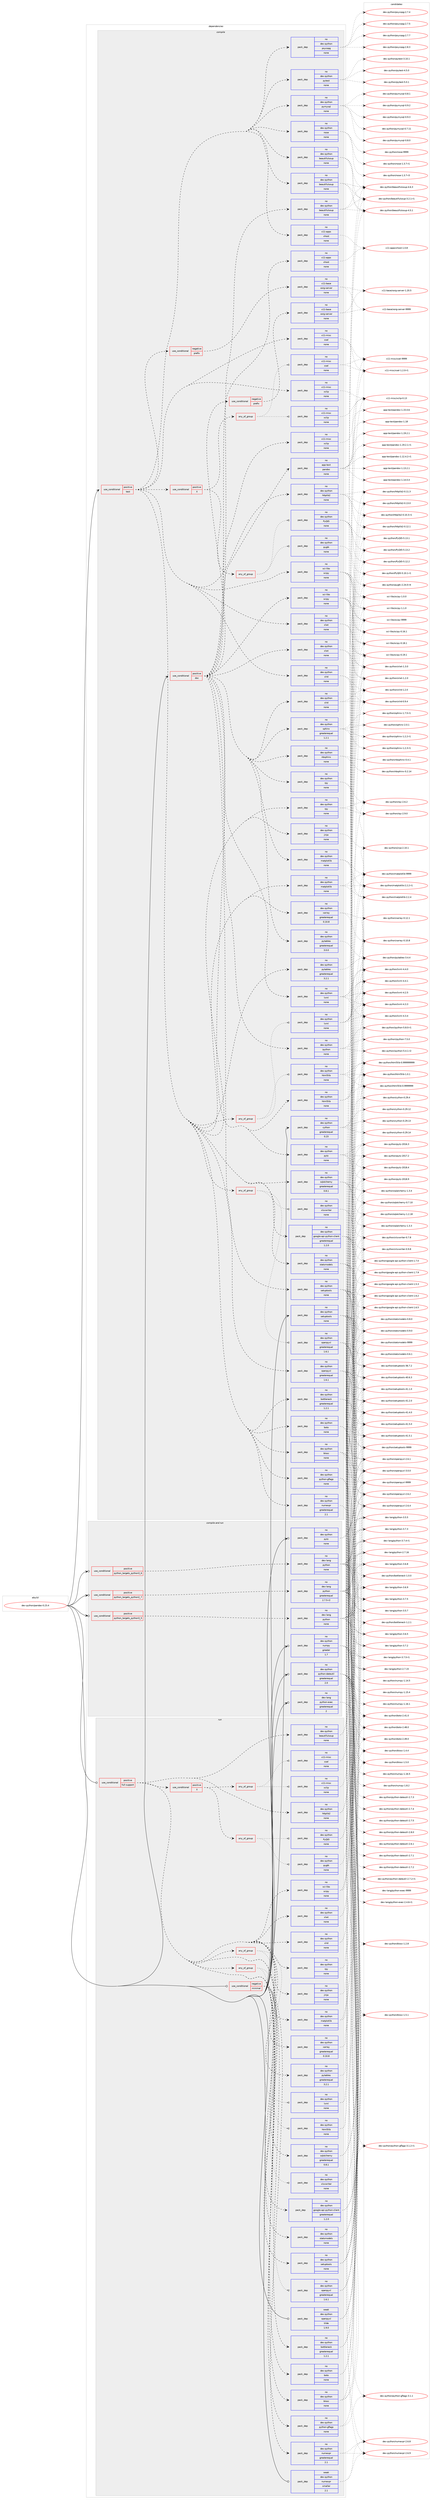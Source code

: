 digraph prolog {

# *************
# Graph options
# *************

newrank=true;
concentrate=true;
compound=true;
graph [rankdir=LR,fontname=Helvetica,fontsize=10,ranksep=1.5];#, ranksep=2.5, nodesep=0.2];
edge  [arrowhead=vee];
node  [fontname=Helvetica,fontsize=10];

# **********
# The ebuild
# **********

subgraph cluster_leftcol {
color=gray;
rank=same;
label=<<i>ebuild</i>>;
id [label="dev-python/pandas-0.23.4", color=red, width=4, href="../dev-python/pandas-0.23.4.svg"];
}

# ****************
# The dependencies
# ****************

subgraph cluster_midcol {
color=gray;
label=<<i>dependencies</i>>;
subgraph cluster_compile {
fillcolor="#eeeeee";
style=filled;
label=<<i>compile</i>>;
subgraph cond144018 {
dependency620300 [label=<<TABLE BORDER="0" CELLBORDER="1" CELLSPACING="0" CELLPADDING="4"><TR><TD ROWSPAN="3" CELLPADDING="10">use_conditional</TD></TR><TR><TD>positive</TD></TR><TR><TD>doc</TD></TR></TABLE>>, shape=none, color=red];
subgraph cond144019 {
dependency620301 [label=<<TABLE BORDER="0" CELLBORDER="1" CELLSPACING="0" CELLPADDING="4"><TR><TD ROWSPAN="3" CELLPADDING="10">use_conditional</TD></TR><TR><TD>negative</TD></TR><TR><TD>prefix</TD></TR></TABLE>>, shape=none, color=red];
subgraph pack464464 {
dependency620302 [label=<<TABLE BORDER="0" CELLBORDER="1" CELLSPACING="0" CELLPADDING="4" WIDTH="220"><TR><TD ROWSPAN="6" CELLPADDING="30">pack_dep</TD></TR><TR><TD WIDTH="110">no</TD></TR><TR><TD>x11-base</TD></TR><TR><TD>xorg-server</TD></TR><TR><TD>none</TD></TR><TR><TD></TD></TR></TABLE>>, shape=none, color=blue];
}
dependency620301:e -> dependency620302:w [weight=20,style="dashed",arrowhead="vee"];
}
dependency620300:e -> dependency620301:w [weight=20,style="dashed",arrowhead="vee"];
subgraph pack464465 {
dependency620303 [label=<<TABLE BORDER="0" CELLBORDER="1" CELLSPACING="0" CELLPADDING="4" WIDTH="220"><TR><TD ROWSPAN="6" CELLPADDING="30">pack_dep</TD></TR><TR><TD WIDTH="110">no</TD></TR><TR><TD>x11-apps</TD></TR><TR><TD>xhost</TD></TR><TR><TD>none</TD></TR><TR><TD></TD></TR></TABLE>>, shape=none, color=blue];
}
dependency620300:e -> dependency620303:w [weight=20,style="dashed",arrowhead="vee"];
subgraph pack464466 {
dependency620304 [label=<<TABLE BORDER="0" CELLBORDER="1" CELLSPACING="0" CELLPADDING="4" WIDTH="220"><TR><TD ROWSPAN="6" CELLPADDING="30">pack_dep</TD></TR><TR><TD WIDTH="110">no</TD></TR><TR><TD>app-text</TD></TR><TR><TD>pandoc</TD></TR><TR><TD>none</TD></TR><TR><TD></TD></TR></TABLE>>, shape=none, color=blue];
}
dependency620300:e -> dependency620304:w [weight=20,style="dashed",arrowhead="vee"];
subgraph pack464467 {
dependency620305 [label=<<TABLE BORDER="0" CELLBORDER="1" CELLSPACING="0" CELLPADDING="4" WIDTH="220"><TR><TD ROWSPAN="6" CELLPADDING="30">pack_dep</TD></TR><TR><TD WIDTH="110">no</TD></TR><TR><TD>dev-python</TD></TR><TR><TD>beautifulsoup</TD></TR><TR><TD>none</TD></TR><TR><TD></TD></TR></TABLE>>, shape=none, color=blue];
}
dependency620300:e -> dependency620305:w [weight=20,style="dashed",arrowhead="vee"];
subgraph pack464468 {
dependency620306 [label=<<TABLE BORDER="0" CELLBORDER="1" CELLSPACING="0" CELLPADDING="4" WIDTH="220"><TR><TD ROWSPAN="6" CELLPADDING="30">pack_dep</TD></TR><TR><TD WIDTH="110">no</TD></TR><TR><TD>dev-python</TD></TR><TR><TD>html5lib</TD></TR><TR><TD>none</TD></TR><TR><TD></TD></TR></TABLE>>, shape=none, color=blue];
}
dependency620300:e -> dependency620306:w [weight=20,style="dashed",arrowhead="vee"];
subgraph pack464469 {
dependency620307 [label=<<TABLE BORDER="0" CELLBORDER="1" CELLSPACING="0" CELLPADDING="4" WIDTH="220"><TR><TD ROWSPAN="6" CELLPADDING="30">pack_dep</TD></TR><TR><TD WIDTH="110">no</TD></TR><TR><TD>dev-python</TD></TR><TR><TD>ipython</TD></TR><TR><TD>none</TD></TR><TR><TD></TD></TR></TABLE>>, shape=none, color=blue];
}
dependency620300:e -> dependency620307:w [weight=20,style="dashed",arrowhead="vee"];
subgraph pack464470 {
dependency620308 [label=<<TABLE BORDER="0" CELLBORDER="1" CELLSPACING="0" CELLPADDING="4" WIDTH="220"><TR><TD ROWSPAN="6" CELLPADDING="30">pack_dep</TD></TR><TR><TD WIDTH="110">no</TD></TR><TR><TD>dev-python</TD></TR><TR><TD>lxml</TD></TR><TR><TD>none</TD></TR><TR><TD></TD></TR></TABLE>>, shape=none, color=blue];
}
dependency620300:e -> dependency620308:w [weight=20,style="dashed",arrowhead="vee"];
subgraph pack464471 {
dependency620309 [label=<<TABLE BORDER="0" CELLBORDER="1" CELLSPACING="0" CELLPADDING="4" WIDTH="220"><TR><TD ROWSPAN="6" CELLPADDING="30">pack_dep</TD></TR><TR><TD WIDTH="110">no</TD></TR><TR><TD>dev-python</TD></TR><TR><TD>matplotlib</TD></TR><TR><TD>none</TD></TR><TR><TD></TD></TR></TABLE>>, shape=none, color=blue];
}
dependency620300:e -> dependency620309:w [weight=20,style="dashed",arrowhead="vee"];
subgraph pack464472 {
dependency620310 [label=<<TABLE BORDER="0" CELLBORDER="1" CELLSPACING="0" CELLPADDING="4" WIDTH="220"><TR><TD ROWSPAN="6" CELLPADDING="30">pack_dep</TD></TR><TR><TD WIDTH="110">no</TD></TR><TR><TD>dev-python</TD></TR><TR><TD>nbsphinx</TD></TR><TR><TD>none</TD></TR><TR><TD></TD></TR></TABLE>>, shape=none, color=blue];
}
dependency620300:e -> dependency620310:w [weight=20,style="dashed",arrowhead="vee"];
subgraph pack464473 {
dependency620311 [label=<<TABLE BORDER="0" CELLBORDER="1" CELLSPACING="0" CELLPADDING="4" WIDTH="220"><TR><TD ROWSPAN="6" CELLPADDING="30">pack_dep</TD></TR><TR><TD WIDTH="110">no</TD></TR><TR><TD>dev-python</TD></TR><TR><TD>openpyxl</TD></TR><TR><TD>greaterequal</TD></TR><TR><TD>1.6.1</TD></TR></TABLE>>, shape=none, color=blue];
}
dependency620300:e -> dependency620311:w [weight=20,style="dashed",arrowhead="vee"];
subgraph pack464474 {
dependency620312 [label=<<TABLE BORDER="0" CELLBORDER="1" CELLSPACING="0" CELLPADDING="4" WIDTH="220"><TR><TD ROWSPAN="6" CELLPADDING="30">pack_dep</TD></TR><TR><TD WIDTH="110">no</TD></TR><TR><TD>dev-python</TD></TR><TR><TD>pytables</TD></TR><TR><TD>greaterequal</TD></TR><TR><TD>3.0.0</TD></TR></TABLE>>, shape=none, color=blue];
}
dependency620300:e -> dependency620312:w [weight=20,style="dashed",arrowhead="vee"];
subgraph pack464475 {
dependency620313 [label=<<TABLE BORDER="0" CELLBORDER="1" CELLSPACING="0" CELLPADDING="4" WIDTH="220"><TR><TD ROWSPAN="6" CELLPADDING="30">pack_dep</TD></TR><TR><TD WIDTH="110">no</TD></TR><TR><TD>dev-python</TD></TR><TR><TD>pytz</TD></TR><TR><TD>none</TD></TR><TR><TD></TD></TR></TABLE>>, shape=none, color=blue];
}
dependency620300:e -> dependency620313:w [weight=20,style="dashed",arrowhead="vee"];
subgraph pack464476 {
dependency620314 [label=<<TABLE BORDER="0" CELLBORDER="1" CELLSPACING="0" CELLPADDING="4" WIDTH="220"><TR><TD ROWSPAN="6" CELLPADDING="30">pack_dep</TD></TR><TR><TD WIDTH="110">no</TD></TR><TR><TD>dev-python</TD></TR><TR><TD>rpy</TD></TR><TR><TD>none</TD></TR><TR><TD></TD></TR></TABLE>>, shape=none, color=blue];
}
dependency620300:e -> dependency620314:w [weight=20,style="dashed",arrowhead="vee"];
subgraph pack464477 {
dependency620315 [label=<<TABLE BORDER="0" CELLBORDER="1" CELLSPACING="0" CELLPADDING="4" WIDTH="220"><TR><TD ROWSPAN="6" CELLPADDING="30">pack_dep</TD></TR><TR><TD WIDTH="110">no</TD></TR><TR><TD>dev-python</TD></TR><TR><TD>sphinx</TD></TR><TR><TD>greaterequal</TD></TR><TR><TD>1.2.1</TD></TR></TABLE>>, shape=none, color=blue];
}
dependency620300:e -> dependency620315:w [weight=20,style="dashed",arrowhead="vee"];
subgraph pack464478 {
dependency620316 [label=<<TABLE BORDER="0" CELLBORDER="1" CELLSPACING="0" CELLPADDING="4" WIDTH="220"><TR><TD ROWSPAN="6" CELLPADDING="30">pack_dep</TD></TR><TR><TD WIDTH="110">no</TD></TR><TR><TD>dev-python</TD></TR><TR><TD>xlrd</TD></TR><TR><TD>none</TD></TR><TR><TD></TD></TR></TABLE>>, shape=none, color=blue];
}
dependency620300:e -> dependency620316:w [weight=20,style="dashed",arrowhead="vee"];
subgraph pack464479 {
dependency620317 [label=<<TABLE BORDER="0" CELLBORDER="1" CELLSPACING="0" CELLPADDING="4" WIDTH="220"><TR><TD ROWSPAN="6" CELLPADDING="30">pack_dep</TD></TR><TR><TD WIDTH="110">no</TD></TR><TR><TD>dev-python</TD></TR><TR><TD>xlwt</TD></TR><TR><TD>none</TD></TR><TR><TD></TD></TR></TABLE>>, shape=none, color=blue];
}
dependency620300:e -> dependency620317:w [weight=20,style="dashed",arrowhead="vee"];
subgraph pack464480 {
dependency620318 [label=<<TABLE BORDER="0" CELLBORDER="1" CELLSPACING="0" CELLPADDING="4" WIDTH="220"><TR><TD ROWSPAN="6" CELLPADDING="30">pack_dep</TD></TR><TR><TD WIDTH="110">no</TD></TR><TR><TD>sci-libs</TD></TR><TR><TD>scipy</TD></TR><TR><TD>none</TD></TR><TR><TD></TD></TR></TABLE>>, shape=none, color=blue];
}
dependency620300:e -> dependency620318:w [weight=20,style="dashed",arrowhead="vee"];
subgraph pack464481 {
dependency620319 [label=<<TABLE BORDER="0" CELLBORDER="1" CELLSPACING="0" CELLPADDING="4" WIDTH="220"><TR><TD ROWSPAN="6" CELLPADDING="30">pack_dep</TD></TR><TR><TD WIDTH="110">no</TD></TR><TR><TD>x11-misc</TD></TR><TR><TD>xclip</TD></TR><TR><TD>none</TD></TR><TR><TD></TD></TR></TABLE>>, shape=none, color=blue];
}
dependency620300:e -> dependency620319:w [weight=20,style="dashed",arrowhead="vee"];
}
id:e -> dependency620300:w [weight=20,style="solid",arrowhead="vee"];
subgraph cond144020 {
dependency620320 [label=<<TABLE BORDER="0" CELLBORDER="1" CELLSPACING="0" CELLPADDING="4"><TR><TD ROWSPAN="3" CELLPADDING="10">use_conditional</TD></TR><TR><TD>positive</TD></TR><TR><TD>test</TD></TR></TABLE>>, shape=none, color=red];
subgraph cond144021 {
dependency620321 [label=<<TABLE BORDER="0" CELLBORDER="1" CELLSPACING="0" CELLPADDING="4"><TR><TD ROWSPAN="3" CELLPADDING="10">use_conditional</TD></TR><TR><TD>negative</TD></TR><TR><TD>prefix</TD></TR></TABLE>>, shape=none, color=red];
subgraph pack464482 {
dependency620322 [label=<<TABLE BORDER="0" CELLBORDER="1" CELLSPACING="0" CELLPADDING="4" WIDTH="220"><TR><TD ROWSPAN="6" CELLPADDING="30">pack_dep</TD></TR><TR><TD WIDTH="110">no</TD></TR><TR><TD>x11-base</TD></TR><TR><TD>xorg-server</TD></TR><TR><TD>none</TD></TR><TR><TD></TD></TR></TABLE>>, shape=none, color=blue];
}
dependency620321:e -> dependency620322:w [weight=20,style="dashed",arrowhead="vee"];
}
dependency620320:e -> dependency620321:w [weight=20,style="dashed",arrowhead="vee"];
subgraph pack464483 {
dependency620323 [label=<<TABLE BORDER="0" CELLBORDER="1" CELLSPACING="0" CELLPADDING="4" WIDTH="220"><TR><TD ROWSPAN="6" CELLPADDING="30">pack_dep</TD></TR><TR><TD WIDTH="110">no</TD></TR><TR><TD>x11-apps</TD></TR><TR><TD>xhost</TD></TR><TR><TD>none</TD></TR><TR><TD></TD></TR></TABLE>>, shape=none, color=blue];
}
dependency620320:e -> dependency620323:w [weight=20,style="dashed",arrowhead="vee"];
subgraph pack464484 {
dependency620324 [label=<<TABLE BORDER="0" CELLBORDER="1" CELLSPACING="0" CELLPADDING="4" WIDTH="220"><TR><TD ROWSPAN="6" CELLPADDING="30">pack_dep</TD></TR><TR><TD WIDTH="110">no</TD></TR><TR><TD>dev-python</TD></TR><TR><TD>bottleneck</TD></TR><TR><TD>greaterequal</TD></TR><TR><TD>1.2.1</TD></TR></TABLE>>, shape=none, color=blue];
}
dependency620320:e -> dependency620324:w [weight=20,style="dashed",arrowhead="vee"];
subgraph pack464485 {
dependency620325 [label=<<TABLE BORDER="0" CELLBORDER="1" CELLSPACING="0" CELLPADDING="4" WIDTH="220"><TR><TD ROWSPAN="6" CELLPADDING="30">pack_dep</TD></TR><TR><TD WIDTH="110">no</TD></TR><TR><TD>dev-python</TD></TR><TR><TD>numexpr</TD></TR><TR><TD>greaterequal</TD></TR><TR><TD>2.1</TD></TR></TABLE>>, shape=none, color=blue];
}
dependency620320:e -> dependency620325:w [weight=20,style="dashed",arrowhead="vee"];
subgraph pack464486 {
dependency620326 [label=<<TABLE BORDER="0" CELLBORDER="1" CELLSPACING="0" CELLPADDING="4" WIDTH="220"><TR><TD ROWSPAN="6" CELLPADDING="30">pack_dep</TD></TR><TR><TD WIDTH="110">no</TD></TR><TR><TD>dev-python</TD></TR><TR><TD>beautifulsoup</TD></TR><TR><TD>none</TD></TR><TR><TD></TD></TR></TABLE>>, shape=none, color=blue];
}
dependency620320:e -> dependency620326:w [weight=20,style="dashed",arrowhead="vee"];
subgraph pack464487 {
dependency620327 [label=<<TABLE BORDER="0" CELLBORDER="1" CELLSPACING="0" CELLPADDING="4" WIDTH="220"><TR><TD ROWSPAN="6" CELLPADDING="30">pack_dep</TD></TR><TR><TD WIDTH="110">no</TD></TR><TR><TD>dev-python</TD></TR><TR><TD>blosc</TD></TR><TR><TD>none</TD></TR><TR><TD></TD></TR></TABLE>>, shape=none, color=blue];
}
dependency620320:e -> dependency620327:w [weight=20,style="dashed",arrowhead="vee"];
subgraph pack464488 {
dependency620328 [label=<<TABLE BORDER="0" CELLBORDER="1" CELLSPACING="0" CELLPADDING="4" WIDTH="220"><TR><TD ROWSPAN="6" CELLPADDING="30">pack_dep</TD></TR><TR><TD WIDTH="110">no</TD></TR><TR><TD>dev-python</TD></TR><TR><TD>boto</TD></TR><TR><TD>none</TD></TR><TR><TD></TD></TR></TABLE>>, shape=none, color=blue];
}
dependency620320:e -> dependency620328:w [weight=20,style="dashed",arrowhead="vee"];
subgraph pack464489 {
dependency620329 [label=<<TABLE BORDER="0" CELLBORDER="1" CELLSPACING="0" CELLPADDING="4" WIDTH="220"><TR><TD ROWSPAN="6" CELLPADDING="30">pack_dep</TD></TR><TR><TD WIDTH="110">no</TD></TR><TR><TD>dev-python</TD></TR><TR><TD>google-api-python-client</TD></TR><TR><TD>greaterequal</TD></TR><TR><TD>1.2.0</TD></TR></TABLE>>, shape=none, color=blue];
}
dependency620320:e -> dependency620329:w [weight=20,style="dashed",arrowhead="vee"];
subgraph any11445 {
dependency620330 [label=<<TABLE BORDER="0" CELLBORDER="1" CELLSPACING="0" CELLPADDING="4"><TR><TD CELLPADDING="10">any_of_group</TD></TR></TABLE>>, shape=none, color=red];subgraph pack464490 {
dependency620331 [label=<<TABLE BORDER="0" CELLBORDER="1" CELLSPACING="0" CELLPADDING="4" WIDTH="220"><TR><TD ROWSPAN="6" CELLPADDING="30">pack_dep</TD></TR><TR><TD WIDTH="110">no</TD></TR><TR><TD>dev-python</TD></TR><TR><TD>html5lib</TD></TR><TR><TD>none</TD></TR><TR><TD></TD></TR></TABLE>>, shape=none, color=blue];
}
dependency620330:e -> dependency620331:w [weight=20,style="dotted",arrowhead="oinv"];
subgraph pack464491 {
dependency620332 [label=<<TABLE BORDER="0" CELLBORDER="1" CELLSPACING="0" CELLPADDING="4" WIDTH="220"><TR><TD ROWSPAN="6" CELLPADDING="30">pack_dep</TD></TR><TR><TD WIDTH="110">no</TD></TR><TR><TD>dev-python</TD></TR><TR><TD>lxml</TD></TR><TR><TD>none</TD></TR><TR><TD></TD></TR></TABLE>>, shape=none, color=blue];
}
dependency620330:e -> dependency620332:w [weight=20,style="dotted",arrowhead="oinv"];
}
dependency620320:e -> dependency620330:w [weight=20,style="dashed",arrowhead="vee"];
subgraph pack464492 {
dependency620333 [label=<<TABLE BORDER="0" CELLBORDER="1" CELLSPACING="0" CELLPADDING="4" WIDTH="220"><TR><TD ROWSPAN="6" CELLPADDING="30">pack_dep</TD></TR><TR><TD WIDTH="110">no</TD></TR><TR><TD>dev-python</TD></TR><TR><TD>httplib2</TD></TR><TR><TD>none</TD></TR><TR><TD></TD></TR></TABLE>>, shape=none, color=blue];
}
dependency620320:e -> dependency620333:w [weight=20,style="dashed",arrowhead="vee"];
subgraph pack464493 {
dependency620334 [label=<<TABLE BORDER="0" CELLBORDER="1" CELLSPACING="0" CELLPADDING="4" WIDTH="220"><TR><TD ROWSPAN="6" CELLPADDING="30">pack_dep</TD></TR><TR><TD WIDTH="110">no</TD></TR><TR><TD>dev-python</TD></TR><TR><TD>jinja</TD></TR><TR><TD>none</TD></TR><TR><TD></TD></TR></TABLE>>, shape=none, color=blue];
}
dependency620320:e -> dependency620334:w [weight=20,style="dashed",arrowhead="vee"];
subgraph pack464494 {
dependency620335 [label=<<TABLE BORDER="0" CELLBORDER="1" CELLSPACING="0" CELLPADDING="4" WIDTH="220"><TR><TD ROWSPAN="6" CELLPADDING="30">pack_dep</TD></TR><TR><TD WIDTH="110">no</TD></TR><TR><TD>dev-python</TD></TR><TR><TD>matplotlib</TD></TR><TR><TD>none</TD></TR><TR><TD></TD></TR></TABLE>>, shape=none, color=blue];
}
dependency620320:e -> dependency620335:w [weight=20,style="dashed",arrowhead="vee"];
subgraph any11446 {
dependency620336 [label=<<TABLE BORDER="0" CELLBORDER="1" CELLSPACING="0" CELLPADDING="4"><TR><TD CELLPADDING="10">any_of_group</TD></TR></TABLE>>, shape=none, color=red];subgraph pack464495 {
dependency620337 [label=<<TABLE BORDER="0" CELLBORDER="1" CELLSPACING="0" CELLPADDING="4" WIDTH="220"><TR><TD ROWSPAN="6" CELLPADDING="30">pack_dep</TD></TR><TR><TD WIDTH="110">no</TD></TR><TR><TD>dev-python</TD></TR><TR><TD>openpyxl</TD></TR><TR><TD>greaterequal</TD></TR><TR><TD>1.6.1</TD></TR></TABLE>>, shape=none, color=blue];
}
dependency620336:e -> dependency620337:w [weight=20,style="dotted",arrowhead="oinv"];
subgraph pack464496 {
dependency620338 [label=<<TABLE BORDER="0" CELLBORDER="1" CELLSPACING="0" CELLPADDING="4" WIDTH="220"><TR><TD ROWSPAN="6" CELLPADDING="30">pack_dep</TD></TR><TR><TD WIDTH="110">no</TD></TR><TR><TD>dev-python</TD></TR><TR><TD>xlsxwriter</TD></TR><TR><TD>none</TD></TR><TR><TD></TD></TR></TABLE>>, shape=none, color=blue];
}
dependency620336:e -> dependency620338:w [weight=20,style="dotted",arrowhead="oinv"];
}
dependency620320:e -> dependency620336:w [weight=20,style="dashed",arrowhead="vee"];
subgraph pack464497 {
dependency620339 [label=<<TABLE BORDER="0" CELLBORDER="1" CELLSPACING="0" CELLPADDING="4" WIDTH="220"><TR><TD ROWSPAN="6" CELLPADDING="30">pack_dep</TD></TR><TR><TD WIDTH="110">no</TD></TR><TR><TD>dev-python</TD></TR><TR><TD>pytables</TD></TR><TR><TD>greaterequal</TD></TR><TR><TD>3.2.1</TD></TR></TABLE>>, shape=none, color=blue];
}
dependency620320:e -> dependency620339:w [weight=20,style="dashed",arrowhead="vee"];
subgraph pack464498 {
dependency620340 [label=<<TABLE BORDER="0" CELLBORDER="1" CELLSPACING="0" CELLPADDING="4" WIDTH="220"><TR><TD ROWSPAN="6" CELLPADDING="30">pack_dep</TD></TR><TR><TD WIDTH="110">no</TD></TR><TR><TD>dev-python</TD></TR><TR><TD>python-gflags</TD></TR><TR><TD>none</TD></TR><TR><TD></TD></TR></TABLE>>, shape=none, color=blue];
}
dependency620320:e -> dependency620340:w [weight=20,style="dashed",arrowhead="vee"];
subgraph pack464499 {
dependency620341 [label=<<TABLE BORDER="0" CELLBORDER="1" CELLSPACING="0" CELLPADDING="4" WIDTH="220"><TR><TD ROWSPAN="6" CELLPADDING="30">pack_dep</TD></TR><TR><TD WIDTH="110">no</TD></TR><TR><TD>dev-python</TD></TR><TR><TD>rpy</TD></TR><TR><TD>none</TD></TR><TR><TD></TD></TR></TABLE>>, shape=none, color=blue];
}
dependency620320:e -> dependency620341:w [weight=20,style="dashed",arrowhead="vee"];
subgraph pack464500 {
dependency620342 [label=<<TABLE BORDER="0" CELLBORDER="1" CELLSPACING="0" CELLPADDING="4" WIDTH="220"><TR><TD ROWSPAN="6" CELLPADDING="30">pack_dep</TD></TR><TR><TD WIDTH="110">no</TD></TR><TR><TD>dev-python</TD></TR><TR><TD>setuptools</TD></TR><TR><TD>none</TD></TR><TR><TD></TD></TR></TABLE>>, shape=none, color=blue];
}
dependency620320:e -> dependency620342:w [weight=20,style="dashed",arrowhead="vee"];
subgraph pack464501 {
dependency620343 [label=<<TABLE BORDER="0" CELLBORDER="1" CELLSPACING="0" CELLPADDING="4" WIDTH="220"><TR><TD ROWSPAN="6" CELLPADDING="30">pack_dep</TD></TR><TR><TD WIDTH="110">no</TD></TR><TR><TD>dev-python</TD></TR><TR><TD>statsmodels</TD></TR><TR><TD>none</TD></TR><TR><TD></TD></TR></TABLE>>, shape=none, color=blue];
}
dependency620320:e -> dependency620343:w [weight=20,style="dashed",arrowhead="vee"];
subgraph pack464502 {
dependency620344 [label=<<TABLE BORDER="0" CELLBORDER="1" CELLSPACING="0" CELLPADDING="4" WIDTH="220"><TR><TD ROWSPAN="6" CELLPADDING="30">pack_dep</TD></TR><TR><TD WIDTH="110">no</TD></TR><TR><TD>dev-python</TD></TR><TR><TD>sqlalchemy</TD></TR><TR><TD>greaterequal</TD></TR><TR><TD>0.8.1</TD></TR></TABLE>>, shape=none, color=blue];
}
dependency620320:e -> dependency620344:w [weight=20,style="dashed",arrowhead="vee"];
subgraph pack464503 {
dependency620345 [label=<<TABLE BORDER="0" CELLBORDER="1" CELLSPACING="0" CELLPADDING="4" WIDTH="220"><TR><TD ROWSPAN="6" CELLPADDING="30">pack_dep</TD></TR><TR><TD WIDTH="110">no</TD></TR><TR><TD>dev-python</TD></TR><TR><TD>xarray</TD></TR><TR><TD>greaterequal</TD></TR><TR><TD>0.10.8</TD></TR></TABLE>>, shape=none, color=blue];
}
dependency620320:e -> dependency620345:w [weight=20,style="dashed",arrowhead="vee"];
subgraph pack464504 {
dependency620346 [label=<<TABLE BORDER="0" CELLBORDER="1" CELLSPACING="0" CELLPADDING="4" WIDTH="220"><TR><TD ROWSPAN="6" CELLPADDING="30">pack_dep</TD></TR><TR><TD WIDTH="110">no</TD></TR><TR><TD>dev-python</TD></TR><TR><TD>xlrd</TD></TR><TR><TD>none</TD></TR><TR><TD></TD></TR></TABLE>>, shape=none, color=blue];
}
dependency620320:e -> dependency620346:w [weight=20,style="dashed",arrowhead="vee"];
subgraph pack464505 {
dependency620347 [label=<<TABLE BORDER="0" CELLBORDER="1" CELLSPACING="0" CELLPADDING="4" WIDTH="220"><TR><TD ROWSPAN="6" CELLPADDING="30">pack_dep</TD></TR><TR><TD WIDTH="110">no</TD></TR><TR><TD>dev-python</TD></TR><TR><TD>xlwt</TD></TR><TR><TD>none</TD></TR><TR><TD></TD></TR></TABLE>>, shape=none, color=blue];
}
dependency620320:e -> dependency620347:w [weight=20,style="dashed",arrowhead="vee"];
subgraph pack464506 {
dependency620348 [label=<<TABLE BORDER="0" CELLBORDER="1" CELLSPACING="0" CELLPADDING="4" WIDTH="220"><TR><TD ROWSPAN="6" CELLPADDING="30">pack_dep</TD></TR><TR><TD WIDTH="110">no</TD></TR><TR><TD>sci-libs</TD></TR><TR><TD>scipy</TD></TR><TR><TD>none</TD></TR><TR><TD></TD></TR></TABLE>>, shape=none, color=blue];
}
dependency620320:e -> dependency620348:w [weight=20,style="dashed",arrowhead="vee"];
subgraph cond144022 {
dependency620349 [label=<<TABLE BORDER="0" CELLBORDER="1" CELLSPACING="0" CELLPADDING="4"><TR><TD ROWSPAN="3" CELLPADDING="10">use_conditional</TD></TR><TR><TD>positive</TD></TR><TR><TD>X</TD></TR></TABLE>>, shape=none, color=red];
subgraph any11447 {
dependency620350 [label=<<TABLE BORDER="0" CELLBORDER="1" CELLSPACING="0" CELLPADDING="4"><TR><TD CELLPADDING="10">any_of_group</TD></TR></TABLE>>, shape=none, color=red];subgraph pack464507 {
dependency620351 [label=<<TABLE BORDER="0" CELLBORDER="1" CELLSPACING="0" CELLPADDING="4" WIDTH="220"><TR><TD ROWSPAN="6" CELLPADDING="30">pack_dep</TD></TR><TR><TD WIDTH="110">no</TD></TR><TR><TD>dev-python</TD></TR><TR><TD>PyQt5</TD></TR><TR><TD>none</TD></TR><TR><TD></TD></TR></TABLE>>, shape=none, color=blue];
}
dependency620350:e -> dependency620351:w [weight=20,style="dotted",arrowhead="oinv"];
subgraph pack464508 {
dependency620352 [label=<<TABLE BORDER="0" CELLBORDER="1" CELLSPACING="0" CELLPADDING="4" WIDTH="220"><TR><TD ROWSPAN="6" CELLPADDING="30">pack_dep</TD></TR><TR><TD WIDTH="110">no</TD></TR><TR><TD>dev-python</TD></TR><TR><TD>pygtk</TD></TR><TR><TD>none</TD></TR><TR><TD></TD></TR></TABLE>>, shape=none, color=blue];
}
dependency620350:e -> dependency620352:w [weight=20,style="dotted",arrowhead="oinv"];
}
dependency620349:e -> dependency620350:w [weight=20,style="dashed",arrowhead="vee"];
subgraph any11448 {
dependency620353 [label=<<TABLE BORDER="0" CELLBORDER="1" CELLSPACING="0" CELLPADDING="4"><TR><TD CELLPADDING="10">any_of_group</TD></TR></TABLE>>, shape=none, color=red];subgraph pack464509 {
dependency620354 [label=<<TABLE BORDER="0" CELLBORDER="1" CELLSPACING="0" CELLPADDING="4" WIDTH="220"><TR><TD ROWSPAN="6" CELLPADDING="30">pack_dep</TD></TR><TR><TD WIDTH="110">no</TD></TR><TR><TD>x11-misc</TD></TR><TR><TD>xclip</TD></TR><TR><TD>none</TD></TR><TR><TD></TD></TR></TABLE>>, shape=none, color=blue];
}
dependency620353:e -> dependency620354:w [weight=20,style="dotted",arrowhead="oinv"];
subgraph pack464510 {
dependency620355 [label=<<TABLE BORDER="0" CELLBORDER="1" CELLSPACING="0" CELLPADDING="4" WIDTH="220"><TR><TD ROWSPAN="6" CELLPADDING="30">pack_dep</TD></TR><TR><TD WIDTH="110">no</TD></TR><TR><TD>x11-misc</TD></TR><TR><TD>xsel</TD></TR><TR><TD>none</TD></TR><TR><TD></TD></TR></TABLE>>, shape=none, color=blue];
}
dependency620353:e -> dependency620355:w [weight=20,style="dotted",arrowhead="oinv"];
}
dependency620349:e -> dependency620353:w [weight=20,style="dashed",arrowhead="vee"];
}
dependency620320:e -> dependency620349:w [weight=20,style="dashed",arrowhead="vee"];
subgraph pack464511 {
dependency620356 [label=<<TABLE BORDER="0" CELLBORDER="1" CELLSPACING="0" CELLPADDING="4" WIDTH="220"><TR><TD ROWSPAN="6" CELLPADDING="30">pack_dep</TD></TR><TR><TD WIDTH="110">no</TD></TR><TR><TD>dev-python</TD></TR><TR><TD>beautifulsoup</TD></TR><TR><TD>none</TD></TR><TR><TD></TD></TR></TABLE>>, shape=none, color=blue];
}
dependency620320:e -> dependency620356:w [weight=20,style="dashed",arrowhead="vee"];
subgraph pack464512 {
dependency620357 [label=<<TABLE BORDER="0" CELLBORDER="1" CELLSPACING="0" CELLPADDING="4" WIDTH="220"><TR><TD ROWSPAN="6" CELLPADDING="30">pack_dep</TD></TR><TR><TD WIDTH="110">no</TD></TR><TR><TD>dev-python</TD></TR><TR><TD>nose</TD></TR><TR><TD>none</TD></TR><TR><TD></TD></TR></TABLE>>, shape=none, color=blue];
}
dependency620320:e -> dependency620357:w [weight=20,style="dashed",arrowhead="vee"];
subgraph pack464513 {
dependency620358 [label=<<TABLE BORDER="0" CELLBORDER="1" CELLSPACING="0" CELLPADDING="4" WIDTH="220"><TR><TD ROWSPAN="6" CELLPADDING="30">pack_dep</TD></TR><TR><TD WIDTH="110">no</TD></TR><TR><TD>dev-python</TD></TR><TR><TD>pymysql</TD></TR><TR><TD>none</TD></TR><TR><TD></TD></TR></TABLE>>, shape=none, color=blue];
}
dependency620320:e -> dependency620358:w [weight=20,style="dashed",arrowhead="vee"];
subgraph pack464514 {
dependency620359 [label=<<TABLE BORDER="0" CELLBORDER="1" CELLSPACING="0" CELLPADDING="4" WIDTH="220"><TR><TD ROWSPAN="6" CELLPADDING="30">pack_dep</TD></TR><TR><TD WIDTH="110">no</TD></TR><TR><TD>dev-python</TD></TR><TR><TD>pytest</TD></TR><TR><TD>none</TD></TR><TR><TD></TD></TR></TABLE>>, shape=none, color=blue];
}
dependency620320:e -> dependency620359:w [weight=20,style="dashed",arrowhead="vee"];
subgraph pack464515 {
dependency620360 [label=<<TABLE BORDER="0" CELLBORDER="1" CELLSPACING="0" CELLPADDING="4" WIDTH="220"><TR><TD ROWSPAN="6" CELLPADDING="30">pack_dep</TD></TR><TR><TD WIDTH="110">no</TD></TR><TR><TD>dev-python</TD></TR><TR><TD>psycopg</TD></TR><TR><TD>none</TD></TR><TR><TD></TD></TR></TABLE>>, shape=none, color=blue];
}
dependency620320:e -> dependency620360:w [weight=20,style="dashed",arrowhead="vee"];
subgraph pack464516 {
dependency620361 [label=<<TABLE BORDER="0" CELLBORDER="1" CELLSPACING="0" CELLPADDING="4" WIDTH="220"><TR><TD ROWSPAN="6" CELLPADDING="30">pack_dep</TD></TR><TR><TD WIDTH="110">no</TD></TR><TR><TD>x11-misc</TD></TR><TR><TD>xclip</TD></TR><TR><TD>none</TD></TR><TR><TD></TD></TR></TABLE>>, shape=none, color=blue];
}
dependency620320:e -> dependency620361:w [weight=20,style="dashed",arrowhead="vee"];
subgraph pack464517 {
dependency620362 [label=<<TABLE BORDER="0" CELLBORDER="1" CELLSPACING="0" CELLPADDING="4" WIDTH="220"><TR><TD ROWSPAN="6" CELLPADDING="30">pack_dep</TD></TR><TR><TD WIDTH="110">no</TD></TR><TR><TD>x11-misc</TD></TR><TR><TD>xsel</TD></TR><TR><TD>none</TD></TR><TR><TD></TD></TR></TABLE>>, shape=none, color=blue];
}
dependency620320:e -> dependency620362:w [weight=20,style="dashed",arrowhead="vee"];
}
id:e -> dependency620320:w [weight=20,style="solid",arrowhead="vee"];
subgraph pack464518 {
dependency620363 [label=<<TABLE BORDER="0" CELLBORDER="1" CELLSPACING="0" CELLPADDING="4" WIDTH="220"><TR><TD ROWSPAN="6" CELLPADDING="30">pack_dep</TD></TR><TR><TD WIDTH="110">no</TD></TR><TR><TD>dev-python</TD></TR><TR><TD>cython</TD></TR><TR><TD>greaterequal</TD></TR><TR><TD>0.23</TD></TR></TABLE>>, shape=none, color=blue];
}
id:e -> dependency620363:w [weight=20,style="solid",arrowhead="vee"];
subgraph pack464519 {
dependency620364 [label=<<TABLE BORDER="0" CELLBORDER="1" CELLSPACING="0" CELLPADDING="4" WIDTH="220"><TR><TD ROWSPAN="6" CELLPADDING="30">pack_dep</TD></TR><TR><TD WIDTH="110">no</TD></TR><TR><TD>dev-python</TD></TR><TR><TD>setuptools</TD></TR><TR><TD>none</TD></TR><TR><TD></TD></TR></TABLE>>, shape=none, color=blue];
}
id:e -> dependency620364:w [weight=20,style="solid",arrowhead="vee"];
}
subgraph cluster_compileandrun {
fillcolor="#eeeeee";
style=filled;
label=<<i>compile and run</i>>;
subgraph cond144023 {
dependency620365 [label=<<TABLE BORDER="0" CELLBORDER="1" CELLSPACING="0" CELLPADDING="4"><TR><TD ROWSPAN="3" CELLPADDING="10">use_conditional</TD></TR><TR><TD>positive</TD></TR><TR><TD>python_targets_python2_7</TD></TR></TABLE>>, shape=none, color=red];
subgraph pack464520 {
dependency620366 [label=<<TABLE BORDER="0" CELLBORDER="1" CELLSPACING="0" CELLPADDING="4" WIDTH="220"><TR><TD ROWSPAN="6" CELLPADDING="30">pack_dep</TD></TR><TR><TD WIDTH="110">no</TD></TR><TR><TD>dev-lang</TD></TR><TR><TD>python</TD></TR><TR><TD>greaterequal</TD></TR><TR><TD>2.7.5-r2</TD></TR></TABLE>>, shape=none, color=blue];
}
dependency620365:e -> dependency620366:w [weight=20,style="dashed",arrowhead="vee"];
}
id:e -> dependency620365:w [weight=20,style="solid",arrowhead="odotvee"];
subgraph cond144024 {
dependency620367 [label=<<TABLE BORDER="0" CELLBORDER="1" CELLSPACING="0" CELLPADDING="4"><TR><TD ROWSPAN="3" CELLPADDING="10">use_conditional</TD></TR><TR><TD>positive</TD></TR><TR><TD>python_targets_python3_5</TD></TR></TABLE>>, shape=none, color=red];
subgraph pack464521 {
dependency620368 [label=<<TABLE BORDER="0" CELLBORDER="1" CELLSPACING="0" CELLPADDING="4" WIDTH="220"><TR><TD ROWSPAN="6" CELLPADDING="30">pack_dep</TD></TR><TR><TD WIDTH="110">no</TD></TR><TR><TD>dev-lang</TD></TR><TR><TD>python</TD></TR><TR><TD>none</TD></TR><TR><TD></TD></TR></TABLE>>, shape=none, color=blue];
}
dependency620367:e -> dependency620368:w [weight=20,style="dashed",arrowhead="vee"];
}
id:e -> dependency620367:w [weight=20,style="solid",arrowhead="odotvee"];
subgraph cond144025 {
dependency620369 [label=<<TABLE BORDER="0" CELLBORDER="1" CELLSPACING="0" CELLPADDING="4"><TR><TD ROWSPAN="3" CELLPADDING="10">use_conditional</TD></TR><TR><TD>positive</TD></TR><TR><TD>python_targets_python3_6</TD></TR></TABLE>>, shape=none, color=red];
subgraph pack464522 {
dependency620370 [label=<<TABLE BORDER="0" CELLBORDER="1" CELLSPACING="0" CELLPADDING="4" WIDTH="220"><TR><TD ROWSPAN="6" CELLPADDING="30">pack_dep</TD></TR><TR><TD WIDTH="110">no</TD></TR><TR><TD>dev-lang</TD></TR><TR><TD>python</TD></TR><TR><TD>none</TD></TR><TR><TD></TD></TR></TABLE>>, shape=none, color=blue];
}
dependency620369:e -> dependency620370:w [weight=20,style="dashed",arrowhead="vee"];
}
id:e -> dependency620369:w [weight=20,style="solid",arrowhead="odotvee"];
subgraph pack464523 {
dependency620371 [label=<<TABLE BORDER="0" CELLBORDER="1" CELLSPACING="0" CELLPADDING="4" WIDTH="220"><TR><TD ROWSPAN="6" CELLPADDING="30">pack_dep</TD></TR><TR><TD WIDTH="110">no</TD></TR><TR><TD>dev-lang</TD></TR><TR><TD>python-exec</TD></TR><TR><TD>greaterequal</TD></TR><TR><TD>2</TD></TR></TABLE>>, shape=none, color=blue];
}
id:e -> dependency620371:w [weight=20,style="solid",arrowhead="odotvee"];
subgraph pack464524 {
dependency620372 [label=<<TABLE BORDER="0" CELLBORDER="1" CELLSPACING="0" CELLPADDING="4" WIDTH="220"><TR><TD ROWSPAN="6" CELLPADDING="30">pack_dep</TD></TR><TR><TD WIDTH="110">no</TD></TR><TR><TD>dev-python</TD></TR><TR><TD>numpy</TD></TR><TR><TD>greater</TD></TR><TR><TD>1.7</TD></TR></TABLE>>, shape=none, color=blue];
}
id:e -> dependency620372:w [weight=20,style="solid",arrowhead="odotvee"];
subgraph pack464525 {
dependency620373 [label=<<TABLE BORDER="0" CELLBORDER="1" CELLSPACING="0" CELLPADDING="4" WIDTH="220"><TR><TD ROWSPAN="6" CELLPADDING="30">pack_dep</TD></TR><TR><TD WIDTH="110">no</TD></TR><TR><TD>dev-python</TD></TR><TR><TD>python-dateutil</TD></TR><TR><TD>greaterequal</TD></TR><TR><TD>2.0</TD></TR></TABLE>>, shape=none, color=blue];
}
id:e -> dependency620373:w [weight=20,style="solid",arrowhead="odotvee"];
subgraph pack464526 {
dependency620374 [label=<<TABLE BORDER="0" CELLBORDER="1" CELLSPACING="0" CELLPADDING="4" WIDTH="220"><TR><TD ROWSPAN="6" CELLPADDING="30">pack_dep</TD></TR><TR><TD WIDTH="110">no</TD></TR><TR><TD>dev-python</TD></TR><TR><TD>pytz</TD></TR><TR><TD>none</TD></TR><TR><TD></TD></TR></TABLE>>, shape=none, color=blue];
}
id:e -> dependency620374:w [weight=20,style="solid",arrowhead="odotvee"];
}
subgraph cluster_run {
fillcolor="#eeeeee";
style=filled;
label=<<i>run</i>>;
subgraph cond144026 {
dependency620375 [label=<<TABLE BORDER="0" CELLBORDER="1" CELLSPACING="0" CELLPADDING="4"><TR><TD ROWSPAN="3" CELLPADDING="10">use_conditional</TD></TR><TR><TD>negative</TD></TR><TR><TD>minimal</TD></TR></TABLE>>, shape=none, color=red];
subgraph pack464527 {
dependency620376 [label=<<TABLE BORDER="0" CELLBORDER="1" CELLSPACING="0" CELLPADDING="4" WIDTH="220"><TR><TD ROWSPAN="6" CELLPADDING="30">pack_dep</TD></TR><TR><TD WIDTH="110">no</TD></TR><TR><TD>dev-python</TD></TR><TR><TD>bottleneck</TD></TR><TR><TD>greaterequal</TD></TR><TR><TD>1.2.1</TD></TR></TABLE>>, shape=none, color=blue];
}
dependency620375:e -> dependency620376:w [weight=20,style="dashed",arrowhead="vee"];
subgraph pack464528 {
dependency620377 [label=<<TABLE BORDER="0" CELLBORDER="1" CELLSPACING="0" CELLPADDING="4" WIDTH="220"><TR><TD ROWSPAN="6" CELLPADDING="30">pack_dep</TD></TR><TR><TD WIDTH="110">no</TD></TR><TR><TD>dev-python</TD></TR><TR><TD>numexpr</TD></TR><TR><TD>greaterequal</TD></TR><TR><TD>2.1</TD></TR></TABLE>>, shape=none, color=blue];
}
dependency620375:e -> dependency620377:w [weight=20,style="dashed",arrowhead="vee"];
}
id:e -> dependency620375:w [weight=20,style="solid",arrowhead="odot"];
subgraph cond144027 {
dependency620378 [label=<<TABLE BORDER="0" CELLBORDER="1" CELLSPACING="0" CELLPADDING="4"><TR><TD ROWSPAN="3" CELLPADDING="10">use_conditional</TD></TR><TR><TD>positive</TD></TR><TR><TD>full-support</TD></TR></TABLE>>, shape=none, color=red];
subgraph pack464529 {
dependency620379 [label=<<TABLE BORDER="0" CELLBORDER="1" CELLSPACING="0" CELLPADDING="4" WIDTH="220"><TR><TD ROWSPAN="6" CELLPADDING="30">pack_dep</TD></TR><TR><TD WIDTH="110">no</TD></TR><TR><TD>dev-python</TD></TR><TR><TD>beautifulsoup</TD></TR><TR><TD>none</TD></TR><TR><TD></TD></TR></TABLE>>, shape=none, color=blue];
}
dependency620378:e -> dependency620379:w [weight=20,style="dashed",arrowhead="vee"];
subgraph pack464530 {
dependency620380 [label=<<TABLE BORDER="0" CELLBORDER="1" CELLSPACING="0" CELLPADDING="4" WIDTH="220"><TR><TD ROWSPAN="6" CELLPADDING="30">pack_dep</TD></TR><TR><TD WIDTH="110">no</TD></TR><TR><TD>dev-python</TD></TR><TR><TD>blosc</TD></TR><TR><TD>none</TD></TR><TR><TD></TD></TR></TABLE>>, shape=none, color=blue];
}
dependency620378:e -> dependency620380:w [weight=20,style="dashed",arrowhead="vee"];
subgraph pack464531 {
dependency620381 [label=<<TABLE BORDER="0" CELLBORDER="1" CELLSPACING="0" CELLPADDING="4" WIDTH="220"><TR><TD ROWSPAN="6" CELLPADDING="30">pack_dep</TD></TR><TR><TD WIDTH="110">no</TD></TR><TR><TD>dev-python</TD></TR><TR><TD>boto</TD></TR><TR><TD>none</TD></TR><TR><TD></TD></TR></TABLE>>, shape=none, color=blue];
}
dependency620378:e -> dependency620381:w [weight=20,style="dashed",arrowhead="vee"];
subgraph pack464532 {
dependency620382 [label=<<TABLE BORDER="0" CELLBORDER="1" CELLSPACING="0" CELLPADDING="4" WIDTH="220"><TR><TD ROWSPAN="6" CELLPADDING="30">pack_dep</TD></TR><TR><TD WIDTH="110">no</TD></TR><TR><TD>dev-python</TD></TR><TR><TD>google-api-python-client</TD></TR><TR><TD>greaterequal</TD></TR><TR><TD>1.2.0</TD></TR></TABLE>>, shape=none, color=blue];
}
dependency620378:e -> dependency620382:w [weight=20,style="dashed",arrowhead="vee"];
subgraph any11449 {
dependency620383 [label=<<TABLE BORDER="0" CELLBORDER="1" CELLSPACING="0" CELLPADDING="4"><TR><TD CELLPADDING="10">any_of_group</TD></TR></TABLE>>, shape=none, color=red];subgraph pack464533 {
dependency620384 [label=<<TABLE BORDER="0" CELLBORDER="1" CELLSPACING="0" CELLPADDING="4" WIDTH="220"><TR><TD ROWSPAN="6" CELLPADDING="30">pack_dep</TD></TR><TR><TD WIDTH="110">no</TD></TR><TR><TD>dev-python</TD></TR><TR><TD>html5lib</TD></TR><TR><TD>none</TD></TR><TR><TD></TD></TR></TABLE>>, shape=none, color=blue];
}
dependency620383:e -> dependency620384:w [weight=20,style="dotted",arrowhead="oinv"];
subgraph pack464534 {
dependency620385 [label=<<TABLE BORDER="0" CELLBORDER="1" CELLSPACING="0" CELLPADDING="4" WIDTH="220"><TR><TD ROWSPAN="6" CELLPADDING="30">pack_dep</TD></TR><TR><TD WIDTH="110">no</TD></TR><TR><TD>dev-python</TD></TR><TR><TD>lxml</TD></TR><TR><TD>none</TD></TR><TR><TD></TD></TR></TABLE>>, shape=none, color=blue];
}
dependency620383:e -> dependency620385:w [weight=20,style="dotted",arrowhead="oinv"];
}
dependency620378:e -> dependency620383:w [weight=20,style="dashed",arrowhead="vee"];
subgraph pack464535 {
dependency620386 [label=<<TABLE BORDER="0" CELLBORDER="1" CELLSPACING="0" CELLPADDING="4" WIDTH="220"><TR><TD ROWSPAN="6" CELLPADDING="30">pack_dep</TD></TR><TR><TD WIDTH="110">no</TD></TR><TR><TD>dev-python</TD></TR><TR><TD>httplib2</TD></TR><TR><TD>none</TD></TR><TR><TD></TD></TR></TABLE>>, shape=none, color=blue];
}
dependency620378:e -> dependency620386:w [weight=20,style="dashed",arrowhead="vee"];
subgraph pack464536 {
dependency620387 [label=<<TABLE BORDER="0" CELLBORDER="1" CELLSPACING="0" CELLPADDING="4" WIDTH="220"><TR><TD ROWSPAN="6" CELLPADDING="30">pack_dep</TD></TR><TR><TD WIDTH="110">no</TD></TR><TR><TD>dev-python</TD></TR><TR><TD>jinja</TD></TR><TR><TD>none</TD></TR><TR><TD></TD></TR></TABLE>>, shape=none, color=blue];
}
dependency620378:e -> dependency620387:w [weight=20,style="dashed",arrowhead="vee"];
subgraph pack464537 {
dependency620388 [label=<<TABLE BORDER="0" CELLBORDER="1" CELLSPACING="0" CELLPADDING="4" WIDTH="220"><TR><TD ROWSPAN="6" CELLPADDING="30">pack_dep</TD></TR><TR><TD WIDTH="110">no</TD></TR><TR><TD>dev-python</TD></TR><TR><TD>matplotlib</TD></TR><TR><TD>none</TD></TR><TR><TD></TD></TR></TABLE>>, shape=none, color=blue];
}
dependency620378:e -> dependency620388:w [weight=20,style="dashed",arrowhead="vee"];
subgraph any11450 {
dependency620389 [label=<<TABLE BORDER="0" CELLBORDER="1" CELLSPACING="0" CELLPADDING="4"><TR><TD CELLPADDING="10">any_of_group</TD></TR></TABLE>>, shape=none, color=red];subgraph pack464538 {
dependency620390 [label=<<TABLE BORDER="0" CELLBORDER="1" CELLSPACING="0" CELLPADDING="4" WIDTH="220"><TR><TD ROWSPAN="6" CELLPADDING="30">pack_dep</TD></TR><TR><TD WIDTH="110">no</TD></TR><TR><TD>dev-python</TD></TR><TR><TD>openpyxl</TD></TR><TR><TD>greaterequal</TD></TR><TR><TD>1.6.1</TD></TR></TABLE>>, shape=none, color=blue];
}
dependency620389:e -> dependency620390:w [weight=20,style="dotted",arrowhead="oinv"];
subgraph pack464539 {
dependency620391 [label=<<TABLE BORDER="0" CELLBORDER="1" CELLSPACING="0" CELLPADDING="4" WIDTH="220"><TR><TD ROWSPAN="6" CELLPADDING="30">pack_dep</TD></TR><TR><TD WIDTH="110">no</TD></TR><TR><TD>dev-python</TD></TR><TR><TD>xlsxwriter</TD></TR><TR><TD>none</TD></TR><TR><TD></TD></TR></TABLE>>, shape=none, color=blue];
}
dependency620389:e -> dependency620391:w [weight=20,style="dotted",arrowhead="oinv"];
}
dependency620378:e -> dependency620389:w [weight=20,style="dashed",arrowhead="vee"];
subgraph pack464540 {
dependency620392 [label=<<TABLE BORDER="0" CELLBORDER="1" CELLSPACING="0" CELLPADDING="4" WIDTH="220"><TR><TD ROWSPAN="6" CELLPADDING="30">pack_dep</TD></TR><TR><TD WIDTH="110">no</TD></TR><TR><TD>dev-python</TD></TR><TR><TD>pytables</TD></TR><TR><TD>greaterequal</TD></TR><TR><TD>3.2.1</TD></TR></TABLE>>, shape=none, color=blue];
}
dependency620378:e -> dependency620392:w [weight=20,style="dashed",arrowhead="vee"];
subgraph pack464541 {
dependency620393 [label=<<TABLE BORDER="0" CELLBORDER="1" CELLSPACING="0" CELLPADDING="4" WIDTH="220"><TR><TD ROWSPAN="6" CELLPADDING="30">pack_dep</TD></TR><TR><TD WIDTH="110">no</TD></TR><TR><TD>dev-python</TD></TR><TR><TD>python-gflags</TD></TR><TR><TD>none</TD></TR><TR><TD></TD></TR></TABLE>>, shape=none, color=blue];
}
dependency620378:e -> dependency620393:w [weight=20,style="dashed",arrowhead="vee"];
subgraph pack464542 {
dependency620394 [label=<<TABLE BORDER="0" CELLBORDER="1" CELLSPACING="0" CELLPADDING="4" WIDTH="220"><TR><TD ROWSPAN="6" CELLPADDING="30">pack_dep</TD></TR><TR><TD WIDTH="110">no</TD></TR><TR><TD>dev-python</TD></TR><TR><TD>rpy</TD></TR><TR><TD>none</TD></TR><TR><TD></TD></TR></TABLE>>, shape=none, color=blue];
}
dependency620378:e -> dependency620394:w [weight=20,style="dashed",arrowhead="vee"];
subgraph pack464543 {
dependency620395 [label=<<TABLE BORDER="0" CELLBORDER="1" CELLSPACING="0" CELLPADDING="4" WIDTH="220"><TR><TD ROWSPAN="6" CELLPADDING="30">pack_dep</TD></TR><TR><TD WIDTH="110">no</TD></TR><TR><TD>dev-python</TD></TR><TR><TD>setuptools</TD></TR><TR><TD>none</TD></TR><TR><TD></TD></TR></TABLE>>, shape=none, color=blue];
}
dependency620378:e -> dependency620395:w [weight=20,style="dashed",arrowhead="vee"];
subgraph pack464544 {
dependency620396 [label=<<TABLE BORDER="0" CELLBORDER="1" CELLSPACING="0" CELLPADDING="4" WIDTH="220"><TR><TD ROWSPAN="6" CELLPADDING="30">pack_dep</TD></TR><TR><TD WIDTH="110">no</TD></TR><TR><TD>dev-python</TD></TR><TR><TD>statsmodels</TD></TR><TR><TD>none</TD></TR><TR><TD></TD></TR></TABLE>>, shape=none, color=blue];
}
dependency620378:e -> dependency620396:w [weight=20,style="dashed",arrowhead="vee"];
subgraph pack464545 {
dependency620397 [label=<<TABLE BORDER="0" CELLBORDER="1" CELLSPACING="0" CELLPADDING="4" WIDTH="220"><TR><TD ROWSPAN="6" CELLPADDING="30">pack_dep</TD></TR><TR><TD WIDTH="110">no</TD></TR><TR><TD>dev-python</TD></TR><TR><TD>sqlalchemy</TD></TR><TR><TD>greaterequal</TD></TR><TR><TD>0.8.1</TD></TR></TABLE>>, shape=none, color=blue];
}
dependency620378:e -> dependency620397:w [weight=20,style="dashed",arrowhead="vee"];
subgraph pack464546 {
dependency620398 [label=<<TABLE BORDER="0" CELLBORDER="1" CELLSPACING="0" CELLPADDING="4" WIDTH="220"><TR><TD ROWSPAN="6" CELLPADDING="30">pack_dep</TD></TR><TR><TD WIDTH="110">no</TD></TR><TR><TD>dev-python</TD></TR><TR><TD>xarray</TD></TR><TR><TD>greaterequal</TD></TR><TR><TD>0.10.8</TD></TR></TABLE>>, shape=none, color=blue];
}
dependency620378:e -> dependency620398:w [weight=20,style="dashed",arrowhead="vee"];
subgraph pack464547 {
dependency620399 [label=<<TABLE BORDER="0" CELLBORDER="1" CELLSPACING="0" CELLPADDING="4" WIDTH="220"><TR><TD ROWSPAN="6" CELLPADDING="30">pack_dep</TD></TR><TR><TD WIDTH="110">no</TD></TR><TR><TD>dev-python</TD></TR><TR><TD>xlrd</TD></TR><TR><TD>none</TD></TR><TR><TD></TD></TR></TABLE>>, shape=none, color=blue];
}
dependency620378:e -> dependency620399:w [weight=20,style="dashed",arrowhead="vee"];
subgraph pack464548 {
dependency620400 [label=<<TABLE BORDER="0" CELLBORDER="1" CELLSPACING="0" CELLPADDING="4" WIDTH="220"><TR><TD ROWSPAN="6" CELLPADDING="30">pack_dep</TD></TR><TR><TD WIDTH="110">no</TD></TR><TR><TD>dev-python</TD></TR><TR><TD>xlwt</TD></TR><TR><TD>none</TD></TR><TR><TD></TD></TR></TABLE>>, shape=none, color=blue];
}
dependency620378:e -> dependency620400:w [weight=20,style="dashed",arrowhead="vee"];
subgraph pack464549 {
dependency620401 [label=<<TABLE BORDER="0" CELLBORDER="1" CELLSPACING="0" CELLPADDING="4" WIDTH="220"><TR><TD ROWSPAN="6" CELLPADDING="30">pack_dep</TD></TR><TR><TD WIDTH="110">no</TD></TR><TR><TD>sci-libs</TD></TR><TR><TD>scipy</TD></TR><TR><TD>none</TD></TR><TR><TD></TD></TR></TABLE>>, shape=none, color=blue];
}
dependency620378:e -> dependency620401:w [weight=20,style="dashed",arrowhead="vee"];
subgraph cond144028 {
dependency620402 [label=<<TABLE BORDER="0" CELLBORDER="1" CELLSPACING="0" CELLPADDING="4"><TR><TD ROWSPAN="3" CELLPADDING="10">use_conditional</TD></TR><TR><TD>positive</TD></TR><TR><TD>X</TD></TR></TABLE>>, shape=none, color=red];
subgraph any11451 {
dependency620403 [label=<<TABLE BORDER="0" CELLBORDER="1" CELLSPACING="0" CELLPADDING="4"><TR><TD CELLPADDING="10">any_of_group</TD></TR></TABLE>>, shape=none, color=red];subgraph pack464550 {
dependency620404 [label=<<TABLE BORDER="0" CELLBORDER="1" CELLSPACING="0" CELLPADDING="4" WIDTH="220"><TR><TD ROWSPAN="6" CELLPADDING="30">pack_dep</TD></TR><TR><TD WIDTH="110">no</TD></TR><TR><TD>dev-python</TD></TR><TR><TD>PyQt5</TD></TR><TR><TD>none</TD></TR><TR><TD></TD></TR></TABLE>>, shape=none, color=blue];
}
dependency620403:e -> dependency620404:w [weight=20,style="dotted",arrowhead="oinv"];
subgraph pack464551 {
dependency620405 [label=<<TABLE BORDER="0" CELLBORDER="1" CELLSPACING="0" CELLPADDING="4" WIDTH="220"><TR><TD ROWSPAN="6" CELLPADDING="30">pack_dep</TD></TR><TR><TD WIDTH="110">no</TD></TR><TR><TD>dev-python</TD></TR><TR><TD>pygtk</TD></TR><TR><TD>none</TD></TR><TR><TD></TD></TR></TABLE>>, shape=none, color=blue];
}
dependency620403:e -> dependency620405:w [weight=20,style="dotted",arrowhead="oinv"];
}
dependency620402:e -> dependency620403:w [weight=20,style="dashed",arrowhead="vee"];
subgraph any11452 {
dependency620406 [label=<<TABLE BORDER="0" CELLBORDER="1" CELLSPACING="0" CELLPADDING="4"><TR><TD CELLPADDING="10">any_of_group</TD></TR></TABLE>>, shape=none, color=red];subgraph pack464552 {
dependency620407 [label=<<TABLE BORDER="0" CELLBORDER="1" CELLSPACING="0" CELLPADDING="4" WIDTH="220"><TR><TD ROWSPAN="6" CELLPADDING="30">pack_dep</TD></TR><TR><TD WIDTH="110">no</TD></TR><TR><TD>x11-misc</TD></TR><TR><TD>xclip</TD></TR><TR><TD>none</TD></TR><TR><TD></TD></TR></TABLE>>, shape=none, color=blue];
}
dependency620406:e -> dependency620407:w [weight=20,style="dotted",arrowhead="oinv"];
subgraph pack464553 {
dependency620408 [label=<<TABLE BORDER="0" CELLBORDER="1" CELLSPACING="0" CELLPADDING="4" WIDTH="220"><TR><TD ROWSPAN="6" CELLPADDING="30">pack_dep</TD></TR><TR><TD WIDTH="110">no</TD></TR><TR><TD>x11-misc</TD></TR><TR><TD>xsel</TD></TR><TR><TD>none</TD></TR><TR><TD></TD></TR></TABLE>>, shape=none, color=blue];
}
dependency620406:e -> dependency620408:w [weight=20,style="dotted",arrowhead="oinv"];
}
dependency620402:e -> dependency620406:w [weight=20,style="dashed",arrowhead="vee"];
}
dependency620378:e -> dependency620402:w [weight=20,style="dashed",arrowhead="vee"];
}
id:e -> dependency620378:w [weight=20,style="solid",arrowhead="odot"];
subgraph pack464554 {
dependency620409 [label=<<TABLE BORDER="0" CELLBORDER="1" CELLSPACING="0" CELLPADDING="4" WIDTH="220"><TR><TD ROWSPAN="6" CELLPADDING="30">pack_dep</TD></TR><TR><TD WIDTH="110">weak</TD></TR><TR><TD>dev-python</TD></TR><TR><TD>numexpr</TD></TR><TR><TD>smaller</TD></TR><TR><TD>2.1</TD></TR></TABLE>>, shape=none, color=blue];
}
id:e -> dependency620409:w [weight=20,style="solid",arrowhead="odot"];
subgraph pack464555 {
dependency620410 [label=<<TABLE BORDER="0" CELLBORDER="1" CELLSPACING="0" CELLPADDING="4" WIDTH="220"><TR><TD ROWSPAN="6" CELLPADDING="30">pack_dep</TD></TR><TR><TD WIDTH="110">weak</TD></TR><TR><TD>dev-python</TD></TR><TR><TD>openpyxl</TD></TR><TR><TD>tilde</TD></TR><TR><TD>1.9.0</TD></TR></TABLE>>, shape=none, color=blue];
}
id:e -> dependency620410:w [weight=20,style="solid",arrowhead="odot"];
}
}

# **************
# The candidates
# **************

subgraph cluster_choices {
rank=same;
color=gray;
label=<<i>candidates</i>>;

subgraph choice464464 {
color=black;
nodesep=1;
choice1204949459897115101471201111141034511510111411810111445494650484653 [label="x11-base/xorg-server-1.20.5", color=red, width=4,href="../x11-base/xorg-server-1.20.5.svg"];
choice120494945989711510147120111114103451151011141181011144557575757 [label="x11-base/xorg-server-9999", color=red, width=4,href="../x11-base/xorg-server-9999.svg"];
dependency620302:e -> choice1204949459897115101471201111141034511510111411810111445494650484653:w [style=dotted,weight="100"];
dependency620302:e -> choice120494945989711510147120111114103451151011141181011144557575757:w [style=dotted,weight="100"];
}
subgraph choice464465 {
color=black;
nodesep=1;
choice1204949459711211211547120104111115116454946484656 [label="x11-apps/xhost-1.0.8", color=red, width=4,href="../x11-apps/xhost-1.0.8.svg"];
dependency620303:e -> choice1204949459711211211547120104111115116454946484656:w [style=dotted,weight="100"];
}
subgraph choice464466 {
color=black;
nodesep=1;
choice97112112451161011201164711297110100111994549464950465246504511449 [label="app-text/pandoc-1.12.4.2-r1", color=red, width=4,href="../app-text/pandoc-1.12.4.2-r1.svg"];
choice9711211245116101120116471129711010011199454946495146504649 [label="app-text/pandoc-1.13.2.1", color=red, width=4,href="../app-text/pandoc-1.13.2.1.svg"];
choice9711211245116101120116471129711010011199454946495246484652 [label="app-text/pandoc-1.14.0.4", color=red, width=4,href="../app-text/pandoc-1.14.0.4.svg"];
choice9711211245116101120116471129711010011199454946495346484654 [label="app-text/pandoc-1.15.0.6", color=red, width=4,href="../app-text/pandoc-1.15.0.6.svg"];
choice97112112451161011201164711297110100111994549464956 [label="app-text/pandoc-1.18", color=red, width=4,href="../app-text/pandoc-1.18.svg"];
choice9711211245116101120116471129711010011199454946495746504649 [label="app-text/pandoc-1.19.2.1", color=red, width=4,href="../app-text/pandoc-1.19.2.1.svg"];
choice97112112451161011201164711297110100111994549464957465046494511449 [label="app-text/pandoc-1.19.2.1-r1", color=red, width=4,href="../app-text/pandoc-1.19.2.1-r1.svg"];
dependency620304:e -> choice97112112451161011201164711297110100111994549464950465246504511449:w [style=dotted,weight="100"];
dependency620304:e -> choice9711211245116101120116471129711010011199454946495146504649:w [style=dotted,weight="100"];
dependency620304:e -> choice9711211245116101120116471129711010011199454946495246484652:w [style=dotted,weight="100"];
dependency620304:e -> choice9711211245116101120116471129711010011199454946495346484654:w [style=dotted,weight="100"];
dependency620304:e -> choice97112112451161011201164711297110100111994549464956:w [style=dotted,weight="100"];
dependency620304:e -> choice9711211245116101120116471129711010011199454946495746504649:w [style=dotted,weight="100"];
dependency620304:e -> choice97112112451161011201164711297110100111994549464957465046494511449:w [style=dotted,weight="100"];
}
subgraph choice464467 {
color=black;
nodesep=1;
choice100101118451121211161041111104798101971171161051021171081151111171124551465046494511449 [label="dev-python/beautifulsoup-3.2.1-r1", color=red, width=4,href="../dev-python/beautifulsoup-3.2.1-r1.svg"];
choice10010111845112121116104111110479810197117116105102117108115111117112455246534649 [label="dev-python/beautifulsoup-4.5.1", color=red, width=4,href="../dev-python/beautifulsoup-4.5.1.svg"];
choice10010111845112121116104111110479810197117116105102117108115111117112455246544651 [label="dev-python/beautifulsoup-4.6.3", color=red, width=4,href="../dev-python/beautifulsoup-4.6.3.svg"];
dependency620305:e -> choice100101118451121211161041111104798101971171161051021171081151111171124551465046494511449:w [style=dotted,weight="100"];
dependency620305:e -> choice10010111845112121116104111110479810197117116105102117108115111117112455246534649:w [style=dotted,weight="100"];
dependency620305:e -> choice10010111845112121116104111110479810197117116105102117108115111117112455246544651:w [style=dotted,weight="100"];
}
subgraph choice464468 {
color=black;
nodesep=1;
choice1001011184511212111610411111047104116109108531081059845484657575757575757 [label="dev-python/html5lib-0.9999999", color=red, width=4,href="../dev-python/html5lib-0.9999999.svg"];
choice10010111845112121116104111110471041161091085310810598454846575757575757575757 [label="dev-python/html5lib-0.999999999", color=red, width=4,href="../dev-python/html5lib-0.999999999.svg"];
choice10010111845112121116104111110471041161091085310810598454946484649 [label="dev-python/html5lib-1.0.1", color=red, width=4,href="../dev-python/html5lib-1.0.1.svg"];
dependency620306:e -> choice1001011184511212111610411111047104116109108531081059845484657575757575757:w [style=dotted,weight="100"];
dependency620306:e -> choice10010111845112121116104111110471041161091085310810598454846575757575757575757:w [style=dotted,weight="100"];
dependency620306:e -> choice10010111845112121116104111110471041161091085310810598454946484649:w [style=dotted,weight="100"];
}
subgraph choice464469 {
color=black;
nodesep=1;
choice10010111845112121116104111110471051121211161041111104553465246494511450 [label="dev-python/ipython-5.4.1-r2", color=red, width=4,href="../dev-python/ipython-5.4.1-r2.svg"];
choice10010111845112121116104111110471051121211161041111104553465646484511449 [label="dev-python/ipython-5.8.0-r1", color=red, width=4,href="../dev-python/ipython-5.8.0-r1.svg"];
choice1001011184511212111610411111047105112121116104111110455546534648 [label="dev-python/ipython-7.5.0", color=red, width=4,href="../dev-python/ipython-7.5.0.svg"];
dependency620307:e -> choice10010111845112121116104111110471051121211161041111104553465246494511450:w [style=dotted,weight="100"];
dependency620307:e -> choice10010111845112121116104111110471051121211161041111104553465646484511449:w [style=dotted,weight="100"];
dependency620307:e -> choice1001011184511212111610411111047105112121116104111110455546534648:w [style=dotted,weight="100"];
}
subgraph choice464470 {
color=black;
nodesep=1;
choice1001011184511212111610411111047108120109108455246504653 [label="dev-python/lxml-4.2.5", color=red, width=4,href="../dev-python/lxml-4.2.5.svg"];
choice1001011184511212111610411111047108120109108455246514651 [label="dev-python/lxml-4.3.3", color=red, width=4,href="../dev-python/lxml-4.3.3.svg"];
choice1001011184511212111610411111047108120109108455246514652 [label="dev-python/lxml-4.3.4", color=red, width=4,href="../dev-python/lxml-4.3.4.svg"];
choice1001011184511212111610411111047108120109108455246524648 [label="dev-python/lxml-4.4.0", color=red, width=4,href="../dev-python/lxml-4.4.0.svg"];
choice1001011184511212111610411111047108120109108455246524649 [label="dev-python/lxml-4.4.1", color=red, width=4,href="../dev-python/lxml-4.4.1.svg"];
dependency620308:e -> choice1001011184511212111610411111047108120109108455246504653:w [style=dotted,weight="100"];
dependency620308:e -> choice1001011184511212111610411111047108120109108455246514651:w [style=dotted,weight="100"];
dependency620308:e -> choice1001011184511212111610411111047108120109108455246514652:w [style=dotted,weight="100"];
dependency620308:e -> choice1001011184511212111610411111047108120109108455246524648:w [style=dotted,weight="100"];
dependency620308:e -> choice1001011184511212111610411111047108120109108455246524649:w [style=dotted,weight="100"];
}
subgraph choice464471 {
color=black;
nodesep=1;
choice100101118451121211161041111104710997116112108111116108105984550465046504511449 [label="dev-python/matplotlib-2.2.2-r1", color=red, width=4,href="../dev-python/matplotlib-2.2.2-r1.svg"];
choice10010111845112121116104111110471099711611210811111610810598455046504652 [label="dev-python/matplotlib-2.2.4", color=red, width=4,href="../dev-python/matplotlib-2.2.4.svg"];
choice100101118451121211161041111104710997116112108111116108105984557575757 [label="dev-python/matplotlib-9999", color=red, width=4,href="../dev-python/matplotlib-9999.svg"];
dependency620309:e -> choice100101118451121211161041111104710997116112108111116108105984550465046504511449:w [style=dotted,weight="100"];
dependency620309:e -> choice10010111845112121116104111110471099711611210811111610810598455046504652:w [style=dotted,weight="100"];
dependency620309:e -> choice100101118451121211161041111104710997116112108111116108105984557575757:w [style=dotted,weight="100"];
}
subgraph choice464472 {
color=black;
nodesep=1;
choice10010111845112121116104111110471109811511210410511012045484650464952 [label="dev-python/nbsphinx-0.2.14", color=red, width=4,href="../dev-python/nbsphinx-0.2.14.svg"];
choice100101118451121211161041111104711098115112104105110120454846524649 [label="dev-python/nbsphinx-0.4.1", color=red, width=4,href="../dev-python/nbsphinx-0.4.1.svg"];
dependency620310:e -> choice10010111845112121116104111110471109811511210410511012045484650464952:w [style=dotted,weight="100"];
dependency620310:e -> choice100101118451121211161041111104711098115112104105110120454846524649:w [style=dotted,weight="100"];
}
subgraph choice464473 {
color=black;
nodesep=1;
choice1001011184511212111610411111047111112101110112121120108455046544649 [label="dev-python/openpyxl-2.6.1", color=red, width=4,href="../dev-python/openpyxl-2.6.1.svg"];
choice1001011184511212111610411111047111112101110112121120108455046544650 [label="dev-python/openpyxl-2.6.2", color=red, width=4,href="../dev-python/openpyxl-2.6.2.svg"];
choice1001011184511212111610411111047111112101110112121120108455046544652 [label="dev-python/openpyxl-2.6.4", color=red, width=4,href="../dev-python/openpyxl-2.6.4.svg"];
choice1001011184511212111610411111047111112101110112121120108455146484648 [label="dev-python/openpyxl-3.0.0", color=red, width=4,href="../dev-python/openpyxl-3.0.0.svg"];
choice10010111845112121116104111110471111121011101121211201084557575757 [label="dev-python/openpyxl-9999", color=red, width=4,href="../dev-python/openpyxl-9999.svg"];
dependency620311:e -> choice1001011184511212111610411111047111112101110112121120108455046544649:w [style=dotted,weight="100"];
dependency620311:e -> choice1001011184511212111610411111047111112101110112121120108455046544650:w [style=dotted,weight="100"];
dependency620311:e -> choice1001011184511212111610411111047111112101110112121120108455046544652:w [style=dotted,weight="100"];
dependency620311:e -> choice1001011184511212111610411111047111112101110112121120108455146484648:w [style=dotted,weight="100"];
dependency620311:e -> choice10010111845112121116104111110471111121011101121211201084557575757:w [style=dotted,weight="100"];
}
subgraph choice464474 {
color=black;
nodesep=1;
choice10010111845112121116104111110471121211169798108101115455146524652 [label="dev-python/pytables-3.4.4", color=red, width=4,href="../dev-python/pytables-3.4.4.svg"];
dependency620312:e -> choice10010111845112121116104111110471121211169798108101115455146524652:w [style=dotted,weight="100"];
}
subgraph choice464475 {
color=black;
nodesep=1;
choice100101118451121211161041111104711212111612245504849544651 [label="dev-python/pytz-2016.3", color=red, width=4,href="../dev-python/pytz-2016.3.svg"];
choice100101118451121211161041111104711212111612245504849554650 [label="dev-python/pytz-2017.2", color=red, width=4,href="../dev-python/pytz-2017.2.svg"];
choice100101118451121211161041111104711212111612245504849564652 [label="dev-python/pytz-2018.4", color=red, width=4,href="../dev-python/pytz-2018.4.svg"];
choice100101118451121211161041111104711212111612245504849564657 [label="dev-python/pytz-2018.9", color=red, width=4,href="../dev-python/pytz-2018.9.svg"];
dependency620313:e -> choice100101118451121211161041111104711212111612245504849544651:w [style=dotted,weight="100"];
dependency620313:e -> choice100101118451121211161041111104711212111612245504849554650:w [style=dotted,weight="100"];
dependency620313:e -> choice100101118451121211161041111104711212111612245504849564652:w [style=dotted,weight="100"];
dependency620313:e -> choice100101118451121211161041111104711212111612245504849564657:w [style=dotted,weight="100"];
}
subgraph choice464476 {
color=black;
nodesep=1;
choice1001011184511212111610411111047114112121455046544650 [label="dev-python/rpy-2.6.2", color=red, width=4,href="../dev-python/rpy-2.6.2.svg"];
choice1001011184511212111610411111047114112121455046574648 [label="dev-python/rpy-2.9.0", color=red, width=4,href="../dev-python/rpy-2.9.0.svg"];
dependency620314:e -> choice1001011184511212111610411111047114112121455046544650:w [style=dotted,weight="100"];
dependency620314:e -> choice1001011184511212111610411111047114112121455046574648:w [style=dotted,weight="100"];
}
subgraph choice464477 {
color=black;
nodesep=1;
choice10010111845112121116104111110471151121041051101204549465046504511449 [label="dev-python/sphinx-1.2.2-r1", color=red, width=4,href="../dev-python/sphinx-1.2.2-r1.svg"];
choice10010111845112121116104111110471151121041051101204549465046514511449 [label="dev-python/sphinx-1.2.3-r1", color=red, width=4,href="../dev-python/sphinx-1.2.3-r1.svg"];
choice10010111845112121116104111110471151121041051101204549465546534511449 [label="dev-python/sphinx-1.7.5-r1", color=red, width=4,href="../dev-python/sphinx-1.7.5-r1.svg"];
choice1001011184511212111610411111047115112104105110120455046484649 [label="dev-python/sphinx-2.0.1", color=red, width=4,href="../dev-python/sphinx-2.0.1.svg"];
dependency620315:e -> choice10010111845112121116104111110471151121041051101204549465046504511449:w [style=dotted,weight="100"];
dependency620315:e -> choice10010111845112121116104111110471151121041051101204549465046514511449:w [style=dotted,weight="100"];
dependency620315:e -> choice10010111845112121116104111110471151121041051101204549465546534511449:w [style=dotted,weight="100"];
dependency620315:e -> choice1001011184511212111610411111047115112104105110120455046484649:w [style=dotted,weight="100"];
}
subgraph choice464478 {
color=black;
nodesep=1;
choice1001011184511212111610411111047120108114100454846574652 [label="dev-python/xlrd-0.9.4", color=red, width=4,href="../dev-python/xlrd-0.9.4.svg"];
choice1001011184511212111610411111047120108114100454946504648 [label="dev-python/xlrd-1.2.0", color=red, width=4,href="../dev-python/xlrd-1.2.0.svg"];
dependency620316:e -> choice1001011184511212111610411111047120108114100454846574652:w [style=dotted,weight="100"];
dependency620316:e -> choice1001011184511212111610411111047120108114100454946504648:w [style=dotted,weight="100"];
}
subgraph choice464479 {
color=black;
nodesep=1;
choice1001011184511212111610411111047120108119116454946504648 [label="dev-python/xlwt-1.2.0", color=red, width=4,href="../dev-python/xlwt-1.2.0.svg"];
choice1001011184511212111610411111047120108119116454946514648 [label="dev-python/xlwt-1.3.0", color=red, width=4,href="../dev-python/xlwt-1.3.0.svg"];
dependency620317:e -> choice1001011184511212111610411111047120108119116454946504648:w [style=dotted,weight="100"];
dependency620317:e -> choice1001011184511212111610411111047120108119116454946514648:w [style=dotted,weight="100"];
}
subgraph choice464480 {
color=black;
nodesep=1;
choice115991054510810598115471159910511212145484649544649 [label="sci-libs/scipy-0.16.1", color=red, width=4,href="../sci-libs/scipy-0.16.1.svg"];
choice115991054510810598115471159910511212145484649564649 [label="sci-libs/scipy-0.18.1", color=red, width=4,href="../sci-libs/scipy-0.18.1.svg"];
choice115991054510810598115471159910511212145484649574649 [label="sci-libs/scipy-0.19.1", color=red, width=4,href="../sci-libs/scipy-0.19.1.svg"];
choice1159910545108105981154711599105112121454946484648 [label="sci-libs/scipy-1.0.0", color=red, width=4,href="../sci-libs/scipy-1.0.0.svg"];
choice1159910545108105981154711599105112121454946494648 [label="sci-libs/scipy-1.1.0", color=red, width=4,href="../sci-libs/scipy-1.1.0.svg"];
choice11599105451081059811547115991051121214557575757 [label="sci-libs/scipy-9999", color=red, width=4,href="../sci-libs/scipy-9999.svg"];
dependency620318:e -> choice115991054510810598115471159910511212145484649544649:w [style=dotted,weight="100"];
dependency620318:e -> choice115991054510810598115471159910511212145484649564649:w [style=dotted,weight="100"];
dependency620318:e -> choice115991054510810598115471159910511212145484649574649:w [style=dotted,weight="100"];
dependency620318:e -> choice1159910545108105981154711599105112121454946484648:w [style=dotted,weight="100"];
dependency620318:e -> choice1159910545108105981154711599105112121454946494648:w [style=dotted,weight="100"];
dependency620318:e -> choice11599105451081059811547115991051121214557575757:w [style=dotted,weight="100"];
}
subgraph choice464481 {
color=black;
nodesep=1;
choice1204949451091051159947120991081051124548464951 [label="x11-misc/xclip-0.13", color=red, width=4,href="../x11-misc/xclip-0.13.svg"];
dependency620319:e -> choice1204949451091051159947120991081051124548464951:w [style=dotted,weight="100"];
}
subgraph choice464482 {
color=black;
nodesep=1;
choice1204949459897115101471201111141034511510111411810111445494650484653 [label="x11-base/xorg-server-1.20.5", color=red, width=4,href="../x11-base/xorg-server-1.20.5.svg"];
choice120494945989711510147120111114103451151011141181011144557575757 [label="x11-base/xorg-server-9999", color=red, width=4,href="../x11-base/xorg-server-9999.svg"];
dependency620322:e -> choice1204949459897115101471201111141034511510111411810111445494650484653:w [style=dotted,weight="100"];
dependency620322:e -> choice120494945989711510147120111114103451151011141181011144557575757:w [style=dotted,weight="100"];
}
subgraph choice464483 {
color=black;
nodesep=1;
choice1204949459711211211547120104111115116454946484656 [label="x11-apps/xhost-1.0.8", color=red, width=4,href="../x11-apps/xhost-1.0.8.svg"];
dependency620323:e -> choice1204949459711211211547120104111115116454946484656:w [style=dotted,weight="100"];
}
subgraph choice464484 {
color=black;
nodesep=1;
choice10010111845112121116104111110479811111611610810111010199107454946484648 [label="dev-python/bottleneck-1.0.0", color=red, width=4,href="../dev-python/bottleneck-1.0.0.svg"];
choice10010111845112121116104111110479811111611610810111010199107454946504649 [label="dev-python/bottleneck-1.2.1", color=red, width=4,href="../dev-python/bottleneck-1.2.1.svg"];
dependency620324:e -> choice10010111845112121116104111110479811111611610810111010199107454946484648:w [style=dotted,weight="100"];
dependency620324:e -> choice10010111845112121116104111110479811111611610810111010199107454946504649:w [style=dotted,weight="100"];
}
subgraph choice464485 {
color=black;
nodesep=1;
choice1001011184511212111610411111047110117109101120112114455046544656 [label="dev-python/numexpr-2.6.8", color=red, width=4,href="../dev-python/numexpr-2.6.8.svg"];
choice1001011184511212111610411111047110117109101120112114455046544657 [label="dev-python/numexpr-2.6.9", color=red, width=4,href="../dev-python/numexpr-2.6.9.svg"];
dependency620325:e -> choice1001011184511212111610411111047110117109101120112114455046544656:w [style=dotted,weight="100"];
dependency620325:e -> choice1001011184511212111610411111047110117109101120112114455046544657:w [style=dotted,weight="100"];
}
subgraph choice464486 {
color=black;
nodesep=1;
choice100101118451121211161041111104798101971171161051021171081151111171124551465046494511449 [label="dev-python/beautifulsoup-3.2.1-r1", color=red, width=4,href="../dev-python/beautifulsoup-3.2.1-r1.svg"];
choice10010111845112121116104111110479810197117116105102117108115111117112455246534649 [label="dev-python/beautifulsoup-4.5.1", color=red, width=4,href="../dev-python/beautifulsoup-4.5.1.svg"];
choice10010111845112121116104111110479810197117116105102117108115111117112455246544651 [label="dev-python/beautifulsoup-4.6.3", color=red, width=4,href="../dev-python/beautifulsoup-4.6.3.svg"];
dependency620326:e -> choice100101118451121211161041111104798101971171161051021171081151111171124551465046494511449:w [style=dotted,weight="100"];
dependency620326:e -> choice10010111845112121116104111110479810197117116105102117108115111117112455246534649:w [style=dotted,weight="100"];
dependency620326:e -> choice10010111845112121116104111110479810197117116105102117108115111117112455246544651:w [style=dotted,weight="100"];
}
subgraph choice464487 {
color=black;
nodesep=1;
choice10010111845112121116104111110479810811111599454946504656 [label="dev-python/blosc-1.2.8", color=red, width=4,href="../dev-python/blosc-1.2.8.svg"];
choice10010111845112121116104111110479810811111599454946524652 [label="dev-python/blosc-1.4.4", color=red, width=4,href="../dev-python/blosc-1.4.4.svg"];
choice10010111845112121116104111110479810811111599454946534648 [label="dev-python/blosc-1.5.0", color=red, width=4,href="../dev-python/blosc-1.5.0.svg"];
choice10010111845112121116104111110479810811111599454946534649 [label="dev-python/blosc-1.5.1", color=red, width=4,href="../dev-python/blosc-1.5.1.svg"];
dependency620327:e -> choice10010111845112121116104111110479810811111599454946504656:w [style=dotted,weight="100"];
dependency620327:e -> choice10010111845112121116104111110479810811111599454946524652:w [style=dotted,weight="100"];
dependency620327:e -> choice10010111845112121116104111110479810811111599454946534648:w [style=dotted,weight="100"];
dependency620327:e -> choice10010111845112121116104111110479810811111599454946534649:w [style=dotted,weight="100"];
}
subgraph choice464488 {
color=black;
nodesep=1;
choice10010111845112121116104111110479811111611145504652494648 [label="dev-python/boto-2.41.0", color=red, width=4,href="../dev-python/boto-2.41.0.svg"];
choice10010111845112121116104111110479811111611145504652564648 [label="dev-python/boto-2.48.0", color=red, width=4,href="../dev-python/boto-2.48.0.svg"];
choice10010111845112121116104111110479811111611145504652574648 [label="dev-python/boto-2.49.0", color=red, width=4,href="../dev-python/boto-2.49.0.svg"];
dependency620328:e -> choice10010111845112121116104111110479811111611145504652494648:w [style=dotted,weight="100"];
dependency620328:e -> choice10010111845112121116104111110479811111611145504652564648:w [style=dotted,weight="100"];
dependency620328:e -> choice10010111845112121116104111110479811111611145504652574648:w [style=dotted,weight="100"];
}
subgraph choice464489 {
color=black;
nodesep=1;
choice10010111845112121116104111110471031111111031081014597112105451121211161041111104599108105101110116454946534651 [label="dev-python/google-api-python-client-1.5.3", color=red, width=4,href="../dev-python/google-api-python-client-1.5.3.svg"];
choice10010111845112121116104111110471031111111031081014597112105451121211161041111104599108105101110116454946544650 [label="dev-python/google-api-python-client-1.6.2", color=red, width=4,href="../dev-python/google-api-python-client-1.6.2.svg"];
choice10010111845112121116104111110471031111111031081014597112105451121211161041111104599108105101110116454946544653 [label="dev-python/google-api-python-client-1.6.5", color=red, width=4,href="../dev-python/google-api-python-client-1.6.5.svg"];
choice10010111845112121116104111110471031111111031081014597112105451121211161041111104599108105101110116454946554648 [label="dev-python/google-api-python-client-1.7.0", color=red, width=4,href="../dev-python/google-api-python-client-1.7.0.svg"];
choice10010111845112121116104111110471031111111031081014597112105451121211161041111104599108105101110116454946554657 [label="dev-python/google-api-python-client-1.7.9", color=red, width=4,href="../dev-python/google-api-python-client-1.7.9.svg"];
dependency620329:e -> choice10010111845112121116104111110471031111111031081014597112105451121211161041111104599108105101110116454946534651:w [style=dotted,weight="100"];
dependency620329:e -> choice10010111845112121116104111110471031111111031081014597112105451121211161041111104599108105101110116454946544650:w [style=dotted,weight="100"];
dependency620329:e -> choice10010111845112121116104111110471031111111031081014597112105451121211161041111104599108105101110116454946544653:w [style=dotted,weight="100"];
dependency620329:e -> choice10010111845112121116104111110471031111111031081014597112105451121211161041111104599108105101110116454946554648:w [style=dotted,weight="100"];
dependency620329:e -> choice10010111845112121116104111110471031111111031081014597112105451121211161041111104599108105101110116454946554657:w [style=dotted,weight="100"];
}
subgraph choice464490 {
color=black;
nodesep=1;
choice1001011184511212111610411111047104116109108531081059845484657575757575757 [label="dev-python/html5lib-0.9999999", color=red, width=4,href="../dev-python/html5lib-0.9999999.svg"];
choice10010111845112121116104111110471041161091085310810598454846575757575757575757 [label="dev-python/html5lib-0.999999999", color=red, width=4,href="../dev-python/html5lib-0.999999999.svg"];
choice10010111845112121116104111110471041161091085310810598454946484649 [label="dev-python/html5lib-1.0.1", color=red, width=4,href="../dev-python/html5lib-1.0.1.svg"];
dependency620331:e -> choice1001011184511212111610411111047104116109108531081059845484657575757575757:w [style=dotted,weight="100"];
dependency620331:e -> choice10010111845112121116104111110471041161091085310810598454846575757575757575757:w [style=dotted,weight="100"];
dependency620331:e -> choice10010111845112121116104111110471041161091085310810598454946484649:w [style=dotted,weight="100"];
}
subgraph choice464491 {
color=black;
nodesep=1;
choice1001011184511212111610411111047108120109108455246504653 [label="dev-python/lxml-4.2.5", color=red, width=4,href="../dev-python/lxml-4.2.5.svg"];
choice1001011184511212111610411111047108120109108455246514651 [label="dev-python/lxml-4.3.3", color=red, width=4,href="../dev-python/lxml-4.3.3.svg"];
choice1001011184511212111610411111047108120109108455246514652 [label="dev-python/lxml-4.3.4", color=red, width=4,href="../dev-python/lxml-4.3.4.svg"];
choice1001011184511212111610411111047108120109108455246524648 [label="dev-python/lxml-4.4.0", color=red, width=4,href="../dev-python/lxml-4.4.0.svg"];
choice1001011184511212111610411111047108120109108455246524649 [label="dev-python/lxml-4.4.1", color=red, width=4,href="../dev-python/lxml-4.4.1.svg"];
dependency620332:e -> choice1001011184511212111610411111047108120109108455246504653:w [style=dotted,weight="100"];
dependency620332:e -> choice1001011184511212111610411111047108120109108455246514651:w [style=dotted,weight="100"];
dependency620332:e -> choice1001011184511212111610411111047108120109108455246514652:w [style=dotted,weight="100"];
dependency620332:e -> choice1001011184511212111610411111047108120109108455246524648:w [style=dotted,weight="100"];
dependency620332:e -> choice1001011184511212111610411111047108120109108455246524649:w [style=dotted,weight="100"];
}
subgraph choice464492 {
color=black;
nodesep=1;
choice10010111845112121116104111110471041161161121081059850454846494846514511449 [label="dev-python/httplib2-0.10.3-r1", color=red, width=4,href="../dev-python/httplib2-0.10.3-r1.svg"];
choice1001011184511212111610411111047104116116112108105985045484649494651 [label="dev-python/httplib2-0.11.3", color=red, width=4,href="../dev-python/httplib2-0.11.3.svg"];
choice1001011184511212111610411111047104116116112108105985045484649504649 [label="dev-python/httplib2-0.12.1", color=red, width=4,href="../dev-python/httplib2-0.12.1.svg"];
choice1001011184511212111610411111047104116116112108105985045484649514648 [label="dev-python/httplib2-0.13.0", color=red, width=4,href="../dev-python/httplib2-0.13.0.svg"];
dependency620333:e -> choice10010111845112121116104111110471041161161121081059850454846494846514511449:w [style=dotted,weight="100"];
dependency620333:e -> choice1001011184511212111610411111047104116116112108105985045484649494651:w [style=dotted,weight="100"];
dependency620333:e -> choice1001011184511212111610411111047104116116112108105985045484649504649:w [style=dotted,weight="100"];
dependency620333:e -> choice1001011184511212111610411111047104116116112108105985045484649514648:w [style=dotted,weight="100"];
}
subgraph choice464493 {
color=black;
nodesep=1;
choice10010111845112121116104111110471061051101069745504649484649 [label="dev-python/jinja-2.10.1", color=red, width=4,href="../dev-python/jinja-2.10.1.svg"];
dependency620334:e -> choice10010111845112121116104111110471061051101069745504649484649:w [style=dotted,weight="100"];
}
subgraph choice464494 {
color=black;
nodesep=1;
choice100101118451121211161041111104710997116112108111116108105984550465046504511449 [label="dev-python/matplotlib-2.2.2-r1", color=red, width=4,href="../dev-python/matplotlib-2.2.2-r1.svg"];
choice10010111845112121116104111110471099711611210811111610810598455046504652 [label="dev-python/matplotlib-2.2.4", color=red, width=4,href="../dev-python/matplotlib-2.2.4.svg"];
choice100101118451121211161041111104710997116112108111116108105984557575757 [label="dev-python/matplotlib-9999", color=red, width=4,href="../dev-python/matplotlib-9999.svg"];
dependency620335:e -> choice100101118451121211161041111104710997116112108111116108105984550465046504511449:w [style=dotted,weight="100"];
dependency620335:e -> choice10010111845112121116104111110471099711611210811111610810598455046504652:w [style=dotted,weight="100"];
dependency620335:e -> choice100101118451121211161041111104710997116112108111116108105984557575757:w [style=dotted,weight="100"];
}
subgraph choice464495 {
color=black;
nodesep=1;
choice1001011184511212111610411111047111112101110112121120108455046544649 [label="dev-python/openpyxl-2.6.1", color=red, width=4,href="../dev-python/openpyxl-2.6.1.svg"];
choice1001011184511212111610411111047111112101110112121120108455046544650 [label="dev-python/openpyxl-2.6.2", color=red, width=4,href="../dev-python/openpyxl-2.6.2.svg"];
choice1001011184511212111610411111047111112101110112121120108455046544652 [label="dev-python/openpyxl-2.6.4", color=red, width=4,href="../dev-python/openpyxl-2.6.4.svg"];
choice1001011184511212111610411111047111112101110112121120108455146484648 [label="dev-python/openpyxl-3.0.0", color=red, width=4,href="../dev-python/openpyxl-3.0.0.svg"];
choice10010111845112121116104111110471111121011101121211201084557575757 [label="dev-python/openpyxl-9999", color=red, width=4,href="../dev-python/openpyxl-9999.svg"];
dependency620337:e -> choice1001011184511212111610411111047111112101110112121120108455046544649:w [style=dotted,weight="100"];
dependency620337:e -> choice1001011184511212111610411111047111112101110112121120108455046544650:w [style=dotted,weight="100"];
dependency620337:e -> choice1001011184511212111610411111047111112101110112121120108455046544652:w [style=dotted,weight="100"];
dependency620337:e -> choice1001011184511212111610411111047111112101110112121120108455146484648:w [style=dotted,weight="100"];
dependency620337:e -> choice10010111845112121116104111110471111121011101121211201084557575757:w [style=dotted,weight="100"];
}
subgraph choice464496 {
color=black;
nodesep=1;
choice1001011184511212111610411111047120108115120119114105116101114454846554656 [label="dev-python/xlsxwriter-0.7.8", color=red, width=4,href="../dev-python/xlsxwriter-0.7.8.svg"];
choice1001011184511212111610411111047120108115120119114105116101114454846574656 [label="dev-python/xlsxwriter-0.9.8", color=red, width=4,href="../dev-python/xlsxwriter-0.9.8.svg"];
dependency620338:e -> choice1001011184511212111610411111047120108115120119114105116101114454846554656:w [style=dotted,weight="100"];
dependency620338:e -> choice1001011184511212111610411111047120108115120119114105116101114454846574656:w [style=dotted,weight="100"];
}
subgraph choice464497 {
color=black;
nodesep=1;
choice10010111845112121116104111110471121211169798108101115455146524652 [label="dev-python/pytables-3.4.4", color=red, width=4,href="../dev-python/pytables-3.4.4.svg"];
dependency620339:e -> choice10010111845112121116104111110471121211169798108101115455146524652:w [style=dotted,weight="100"];
}
subgraph choice464498 {
color=black;
nodesep=1;
choice10010111845112121116104111110471121211161041111104510310210897103115455146494649 [label="dev-python/python-gflags-3.1.1", color=red, width=4,href="../dev-python/python-gflags-3.1.1.svg"];
choice100101118451121211161041111104711212111610411111045103102108971031154551464946504511449 [label="dev-python/python-gflags-3.1.2-r1", color=red, width=4,href="../dev-python/python-gflags-3.1.2-r1.svg"];
dependency620340:e -> choice10010111845112121116104111110471121211161041111104510310210897103115455146494649:w [style=dotted,weight="100"];
dependency620340:e -> choice100101118451121211161041111104711212111610411111045103102108971031154551464946504511449:w [style=dotted,weight="100"];
}
subgraph choice464499 {
color=black;
nodesep=1;
choice1001011184511212111610411111047114112121455046544650 [label="dev-python/rpy-2.6.2", color=red, width=4,href="../dev-python/rpy-2.6.2.svg"];
choice1001011184511212111610411111047114112121455046574648 [label="dev-python/rpy-2.9.0", color=red, width=4,href="../dev-python/rpy-2.9.0.svg"];
dependency620341:e -> choice1001011184511212111610411111047114112121455046544650:w [style=dotted,weight="100"];
dependency620341:e -> choice1001011184511212111610411111047114112121455046574648:w [style=dotted,weight="100"];
}
subgraph choice464500 {
color=black;
nodesep=1;
choice100101118451121211161041111104711510111611711211611111110811545515446554650 [label="dev-python/setuptools-36.7.2", color=red, width=4,href="../dev-python/setuptools-36.7.2.svg"];
choice100101118451121211161041111104711510111611711211611111110811545524846544651 [label="dev-python/setuptools-40.6.3", color=red, width=4,href="../dev-python/setuptools-40.6.3.svg"];
choice100101118451121211161041111104711510111611711211611111110811545524946494648 [label="dev-python/setuptools-41.1.0", color=red, width=4,href="../dev-python/setuptools-41.1.0.svg"];
choice100101118451121211161041111104711510111611711211611111110811545524946504648 [label="dev-python/setuptools-41.2.0", color=red, width=4,href="../dev-python/setuptools-41.2.0.svg"];
choice100101118451121211161041111104711510111611711211611111110811545524946524648 [label="dev-python/setuptools-41.4.0", color=red, width=4,href="../dev-python/setuptools-41.4.0.svg"];
choice100101118451121211161041111104711510111611711211611111110811545524946534648 [label="dev-python/setuptools-41.5.0", color=red, width=4,href="../dev-python/setuptools-41.5.0.svg"];
choice100101118451121211161041111104711510111611711211611111110811545524946534649 [label="dev-python/setuptools-41.5.1", color=red, width=4,href="../dev-python/setuptools-41.5.1.svg"];
choice10010111845112121116104111110471151011161171121161111111081154557575757 [label="dev-python/setuptools-9999", color=red, width=4,href="../dev-python/setuptools-9999.svg"];
dependency620342:e -> choice100101118451121211161041111104711510111611711211611111110811545515446554650:w [style=dotted,weight="100"];
dependency620342:e -> choice100101118451121211161041111104711510111611711211611111110811545524846544651:w [style=dotted,weight="100"];
dependency620342:e -> choice100101118451121211161041111104711510111611711211611111110811545524946494648:w [style=dotted,weight="100"];
dependency620342:e -> choice100101118451121211161041111104711510111611711211611111110811545524946504648:w [style=dotted,weight="100"];
dependency620342:e -> choice100101118451121211161041111104711510111611711211611111110811545524946524648:w [style=dotted,weight="100"];
dependency620342:e -> choice100101118451121211161041111104711510111611711211611111110811545524946534648:w [style=dotted,weight="100"];
dependency620342:e -> choice100101118451121211161041111104711510111611711211611111110811545524946534649:w [style=dotted,weight="100"];
dependency620342:e -> choice10010111845112121116104111110471151011161171121161111111081154557575757:w [style=dotted,weight="100"];
}
subgraph choice464501 {
color=black;
nodesep=1;
choice100101118451121211161041111104711511697116115109111100101108115454846544649 [label="dev-python/statsmodels-0.6.1", color=red, width=4,href="../dev-python/statsmodels-0.6.1.svg"];
choice100101118451121211161041111104711511697116115109111100101108115454846564648 [label="dev-python/statsmodels-0.8.0", color=red, width=4,href="../dev-python/statsmodels-0.8.0.svg"];
choice100101118451121211161041111104711511697116115109111100101108115454846574648 [label="dev-python/statsmodels-0.9.0", color=red, width=4,href="../dev-python/statsmodels-0.9.0.svg"];
choice1001011184511212111610411111047115116971161151091111001011081154557575757 [label="dev-python/statsmodels-9999", color=red, width=4,href="../dev-python/statsmodels-9999.svg"];
dependency620343:e -> choice100101118451121211161041111104711511697116115109111100101108115454846544649:w [style=dotted,weight="100"];
dependency620343:e -> choice100101118451121211161041111104711511697116115109111100101108115454846564648:w [style=dotted,weight="100"];
dependency620343:e -> choice100101118451121211161041111104711511697116115109111100101108115454846574648:w [style=dotted,weight="100"];
dependency620343:e -> choice1001011184511212111610411111047115116971161151091111001011081154557575757:w [style=dotted,weight="100"];
}
subgraph choice464502 {
color=black;
nodesep=1;
choice1001011184511212111610411111047115113108971089910410110912145484655464948 [label="dev-python/sqlalchemy-0.7.10", color=red, width=4,href="../dev-python/sqlalchemy-0.7.10.svg"];
choice1001011184511212111610411111047115113108971089910410110912145494650464956 [label="dev-python/sqlalchemy-1.2.18", color=red, width=4,href="../dev-python/sqlalchemy-1.2.18.svg"];
choice10010111845112121116104111110471151131089710899104101109121454946514651 [label="dev-python/sqlalchemy-1.3.3", color=red, width=4,href="../dev-python/sqlalchemy-1.3.3.svg"];
choice10010111845112121116104111110471151131089710899104101109121454946514652 [label="dev-python/sqlalchemy-1.3.4", color=red, width=4,href="../dev-python/sqlalchemy-1.3.4.svg"];
dependency620344:e -> choice1001011184511212111610411111047115113108971089910410110912145484655464948:w [style=dotted,weight="100"];
dependency620344:e -> choice1001011184511212111610411111047115113108971089910410110912145494650464956:w [style=dotted,weight="100"];
dependency620344:e -> choice10010111845112121116104111110471151131089710899104101109121454946514651:w [style=dotted,weight="100"];
dependency620344:e -> choice10010111845112121116104111110471151131089710899104101109121454946514652:w [style=dotted,weight="100"];
}
subgraph choice464503 {
color=black;
nodesep=1;
choice1001011184511212111610411111047120971141149712145484649484656 [label="dev-python/xarray-0.10.8", color=red, width=4,href="../dev-python/xarray-0.10.8.svg"];
choice1001011184511212111610411111047120971141149712145484649504649 [label="dev-python/xarray-0.12.1", color=red, width=4,href="../dev-python/xarray-0.12.1.svg"];
dependency620345:e -> choice1001011184511212111610411111047120971141149712145484649484656:w [style=dotted,weight="100"];
dependency620345:e -> choice1001011184511212111610411111047120971141149712145484649504649:w [style=dotted,weight="100"];
}
subgraph choice464504 {
color=black;
nodesep=1;
choice1001011184511212111610411111047120108114100454846574652 [label="dev-python/xlrd-0.9.4", color=red, width=4,href="../dev-python/xlrd-0.9.4.svg"];
choice1001011184511212111610411111047120108114100454946504648 [label="dev-python/xlrd-1.2.0", color=red, width=4,href="../dev-python/xlrd-1.2.0.svg"];
dependency620346:e -> choice1001011184511212111610411111047120108114100454846574652:w [style=dotted,weight="100"];
dependency620346:e -> choice1001011184511212111610411111047120108114100454946504648:w [style=dotted,weight="100"];
}
subgraph choice464505 {
color=black;
nodesep=1;
choice1001011184511212111610411111047120108119116454946504648 [label="dev-python/xlwt-1.2.0", color=red, width=4,href="../dev-python/xlwt-1.2.0.svg"];
choice1001011184511212111610411111047120108119116454946514648 [label="dev-python/xlwt-1.3.0", color=red, width=4,href="../dev-python/xlwt-1.3.0.svg"];
dependency620347:e -> choice1001011184511212111610411111047120108119116454946504648:w [style=dotted,weight="100"];
dependency620347:e -> choice1001011184511212111610411111047120108119116454946514648:w [style=dotted,weight="100"];
}
subgraph choice464506 {
color=black;
nodesep=1;
choice115991054510810598115471159910511212145484649544649 [label="sci-libs/scipy-0.16.1", color=red, width=4,href="../sci-libs/scipy-0.16.1.svg"];
choice115991054510810598115471159910511212145484649564649 [label="sci-libs/scipy-0.18.1", color=red, width=4,href="../sci-libs/scipy-0.18.1.svg"];
choice115991054510810598115471159910511212145484649574649 [label="sci-libs/scipy-0.19.1", color=red, width=4,href="../sci-libs/scipy-0.19.1.svg"];
choice1159910545108105981154711599105112121454946484648 [label="sci-libs/scipy-1.0.0", color=red, width=4,href="../sci-libs/scipy-1.0.0.svg"];
choice1159910545108105981154711599105112121454946494648 [label="sci-libs/scipy-1.1.0", color=red, width=4,href="../sci-libs/scipy-1.1.0.svg"];
choice11599105451081059811547115991051121214557575757 [label="sci-libs/scipy-9999", color=red, width=4,href="../sci-libs/scipy-9999.svg"];
dependency620348:e -> choice115991054510810598115471159910511212145484649544649:w [style=dotted,weight="100"];
dependency620348:e -> choice115991054510810598115471159910511212145484649564649:w [style=dotted,weight="100"];
dependency620348:e -> choice115991054510810598115471159910511212145484649574649:w [style=dotted,weight="100"];
dependency620348:e -> choice1159910545108105981154711599105112121454946484648:w [style=dotted,weight="100"];
dependency620348:e -> choice1159910545108105981154711599105112121454946494648:w [style=dotted,weight="100"];
dependency620348:e -> choice11599105451081059811547115991051121214557575757:w [style=dotted,weight="100"];
}
subgraph choice464507 {
color=black;
nodesep=1;
choice1001011184511212111610411111047801218111653455346494846494511449 [label="dev-python/PyQt5-5.10.1-r1", color=red, width=4,href="../dev-python/PyQt5-5.10.1-r1.svg"];
choice100101118451121211161041111104780121811165345534649504650 [label="dev-python/PyQt5-5.12.2", color=red, width=4,href="../dev-python/PyQt5-5.12.2.svg"];
choice100101118451121211161041111104780121811165345534649514649 [label="dev-python/PyQt5-5.13.1", color=red, width=4,href="../dev-python/PyQt5-5.13.1.svg"];
choice100101118451121211161041111104780121811165345534649514650 [label="dev-python/PyQt5-5.13.2", color=red, width=4,href="../dev-python/PyQt5-5.13.2.svg"];
dependency620351:e -> choice1001011184511212111610411111047801218111653455346494846494511449:w [style=dotted,weight="100"];
dependency620351:e -> choice100101118451121211161041111104780121811165345534649504650:w [style=dotted,weight="100"];
dependency620351:e -> choice100101118451121211161041111104780121811165345534649514649:w [style=dotted,weight="100"];
dependency620351:e -> choice100101118451121211161041111104780121811165345534649514650:w [style=dotted,weight="100"];
}
subgraph choice464508 {
color=black;
nodesep=1;
choice1001011184511212111610411111047112121103116107455046505246484511452 [label="dev-python/pygtk-2.24.0-r4", color=red, width=4,href="../dev-python/pygtk-2.24.0-r4.svg"];
dependency620352:e -> choice1001011184511212111610411111047112121103116107455046505246484511452:w [style=dotted,weight="100"];
}
subgraph choice464509 {
color=black;
nodesep=1;
choice1204949451091051159947120991081051124548464951 [label="x11-misc/xclip-0.13", color=red, width=4,href="../x11-misc/xclip-0.13.svg"];
dependency620354:e -> choice1204949451091051159947120991081051124548464951:w [style=dotted,weight="100"];
}
subgraph choice464510 {
color=black;
nodesep=1;
choice12049494510910511599471201151011084549465046484511449 [label="x11-misc/xsel-1.2.0-r1", color=red, width=4,href="../x11-misc/xsel-1.2.0-r1.svg"];
choice12049494510910511599471201151011084557575757 [label="x11-misc/xsel-9999", color=red, width=4,href="../x11-misc/xsel-9999.svg"];
dependency620355:e -> choice12049494510910511599471201151011084549465046484511449:w [style=dotted,weight="100"];
dependency620355:e -> choice12049494510910511599471201151011084557575757:w [style=dotted,weight="100"];
}
subgraph choice464511 {
color=black;
nodesep=1;
choice100101118451121211161041111104798101971171161051021171081151111171124551465046494511449 [label="dev-python/beautifulsoup-3.2.1-r1", color=red, width=4,href="../dev-python/beautifulsoup-3.2.1-r1.svg"];
choice10010111845112121116104111110479810197117116105102117108115111117112455246534649 [label="dev-python/beautifulsoup-4.5.1", color=red, width=4,href="../dev-python/beautifulsoup-4.5.1.svg"];
choice10010111845112121116104111110479810197117116105102117108115111117112455246544651 [label="dev-python/beautifulsoup-4.6.3", color=red, width=4,href="../dev-python/beautifulsoup-4.6.3.svg"];
dependency620356:e -> choice100101118451121211161041111104798101971171161051021171081151111171124551465046494511449:w [style=dotted,weight="100"];
dependency620356:e -> choice10010111845112121116104111110479810197117116105102117108115111117112455246534649:w [style=dotted,weight="100"];
dependency620356:e -> choice10010111845112121116104111110479810197117116105102117108115111117112455246544651:w [style=dotted,weight="100"];
}
subgraph choice464512 {
color=black;
nodesep=1;
choice10010111845112121116104111110471101111151014549465146554511449 [label="dev-python/nose-1.3.7-r1", color=red, width=4,href="../dev-python/nose-1.3.7-r1.svg"];
choice10010111845112121116104111110471101111151014549465146554511451 [label="dev-python/nose-1.3.7-r3", color=red, width=4,href="../dev-python/nose-1.3.7-r3.svg"];
choice10010111845112121116104111110471101111151014557575757 [label="dev-python/nose-9999", color=red, width=4,href="../dev-python/nose-9999.svg"];
dependency620357:e -> choice10010111845112121116104111110471101111151014549465146554511449:w [style=dotted,weight="100"];
dependency620357:e -> choice10010111845112121116104111110471101111151014549465146554511451:w [style=dotted,weight="100"];
dependency620357:e -> choice10010111845112121116104111110471101111151014557575757:w [style=dotted,weight="100"];
}
subgraph choice464513 {
color=black;
nodesep=1;
choice100101118451121211161041111104711212110912111511310845484655464949 [label="dev-python/pymysql-0.7.11", color=red, width=4,href="../dev-python/pymysql-0.7.11.svg"];
choice1001011184511212111610411111047112121109121115113108454846564648 [label="dev-python/pymysql-0.8.0", color=red, width=4,href="../dev-python/pymysql-0.8.0.svg"];
choice1001011184511212111610411111047112121109121115113108454846564649 [label="dev-python/pymysql-0.8.1", color=red, width=4,href="../dev-python/pymysql-0.8.1.svg"];
choice1001011184511212111610411111047112121109121115113108454846574650 [label="dev-python/pymysql-0.9.2", color=red, width=4,href="../dev-python/pymysql-0.9.2.svg"];
choice1001011184511212111610411111047112121109121115113108454846574651 [label="dev-python/pymysql-0.9.3", color=red, width=4,href="../dev-python/pymysql-0.9.3.svg"];
dependency620358:e -> choice100101118451121211161041111104711212110912111511310845484655464949:w [style=dotted,weight="100"];
dependency620358:e -> choice1001011184511212111610411111047112121109121115113108454846564648:w [style=dotted,weight="100"];
dependency620358:e -> choice1001011184511212111610411111047112121109121115113108454846564649:w [style=dotted,weight="100"];
dependency620358:e -> choice1001011184511212111610411111047112121109121115113108454846574650:w [style=dotted,weight="100"];
dependency620358:e -> choice1001011184511212111610411111047112121109121115113108454846574651:w [style=dotted,weight="100"];
}
subgraph choice464514 {
color=black;
nodesep=1;
choice100101118451121211161041111104711212111610111511645514649484649 [label="dev-python/pytest-3.10.1", color=red, width=4,href="../dev-python/pytest-3.10.1.svg"];
choice1001011184511212111610411111047112121116101115116455246534648 [label="dev-python/pytest-4.5.0", color=red, width=4,href="../dev-python/pytest-4.5.0.svg"];
choice1001011184511212111610411111047112121116101115116455346484649 [label="dev-python/pytest-5.0.1", color=red, width=4,href="../dev-python/pytest-5.0.1.svg"];
dependency620359:e -> choice100101118451121211161041111104711212111610111511645514649484649:w [style=dotted,weight="100"];
dependency620359:e -> choice1001011184511212111610411111047112121116101115116455246534648:w [style=dotted,weight="100"];
dependency620359:e -> choice1001011184511212111610411111047112121116101115116455346484649:w [style=dotted,weight="100"];
}
subgraph choice464515 {
color=black;
nodesep=1;
choice100101118451121211161041111104711211512199111112103455046554652 [label="dev-python/psycopg-2.7.4", color=red, width=4,href="../dev-python/psycopg-2.7.4.svg"];
choice100101118451121211161041111104711211512199111112103455046554653 [label="dev-python/psycopg-2.7.5", color=red, width=4,href="../dev-python/psycopg-2.7.5.svg"];
choice100101118451121211161041111104711211512199111112103455046554655 [label="dev-python/psycopg-2.7.7", color=red, width=4,href="../dev-python/psycopg-2.7.7.svg"];
choice100101118451121211161041111104711211512199111112103455046564651 [label="dev-python/psycopg-2.8.3", color=red, width=4,href="../dev-python/psycopg-2.8.3.svg"];
dependency620360:e -> choice100101118451121211161041111104711211512199111112103455046554652:w [style=dotted,weight="100"];
dependency620360:e -> choice100101118451121211161041111104711211512199111112103455046554653:w [style=dotted,weight="100"];
dependency620360:e -> choice100101118451121211161041111104711211512199111112103455046554655:w [style=dotted,weight="100"];
dependency620360:e -> choice100101118451121211161041111104711211512199111112103455046564651:w [style=dotted,weight="100"];
}
subgraph choice464516 {
color=black;
nodesep=1;
choice1204949451091051159947120991081051124548464951 [label="x11-misc/xclip-0.13", color=red, width=4,href="../x11-misc/xclip-0.13.svg"];
dependency620361:e -> choice1204949451091051159947120991081051124548464951:w [style=dotted,weight="100"];
}
subgraph choice464517 {
color=black;
nodesep=1;
choice12049494510910511599471201151011084549465046484511449 [label="x11-misc/xsel-1.2.0-r1", color=red, width=4,href="../x11-misc/xsel-1.2.0-r1.svg"];
choice12049494510910511599471201151011084557575757 [label="x11-misc/xsel-9999", color=red, width=4,href="../x11-misc/xsel-9999.svg"];
dependency620362:e -> choice12049494510910511599471201151011084549465046484511449:w [style=dotted,weight="100"];
dependency620362:e -> choice12049494510910511599471201151011084557575757:w [style=dotted,weight="100"];
}
subgraph choice464518 {
color=black;
nodesep=1;
choice1001011184511212111610411111047991211161041111104548465057464950 [label="dev-python/cython-0.29.12", color=red, width=4,href="../dev-python/cython-0.29.12.svg"];
choice1001011184511212111610411111047991211161041111104548465057464951 [label="dev-python/cython-0.29.13", color=red, width=4,href="../dev-python/cython-0.29.13.svg"];
choice1001011184511212111610411111047991211161041111104548465057464952 [label="dev-python/cython-0.29.14", color=red, width=4,href="../dev-python/cython-0.29.14.svg"];
choice10010111845112121116104111110479912111610411111045484650574652 [label="dev-python/cython-0.29.4", color=red, width=4,href="../dev-python/cython-0.29.4.svg"];
dependency620363:e -> choice1001011184511212111610411111047991211161041111104548465057464950:w [style=dotted,weight="100"];
dependency620363:e -> choice1001011184511212111610411111047991211161041111104548465057464951:w [style=dotted,weight="100"];
dependency620363:e -> choice1001011184511212111610411111047991211161041111104548465057464952:w [style=dotted,weight="100"];
dependency620363:e -> choice10010111845112121116104111110479912111610411111045484650574652:w [style=dotted,weight="100"];
}
subgraph choice464519 {
color=black;
nodesep=1;
choice100101118451121211161041111104711510111611711211611111110811545515446554650 [label="dev-python/setuptools-36.7.2", color=red, width=4,href="../dev-python/setuptools-36.7.2.svg"];
choice100101118451121211161041111104711510111611711211611111110811545524846544651 [label="dev-python/setuptools-40.6.3", color=red, width=4,href="../dev-python/setuptools-40.6.3.svg"];
choice100101118451121211161041111104711510111611711211611111110811545524946494648 [label="dev-python/setuptools-41.1.0", color=red, width=4,href="../dev-python/setuptools-41.1.0.svg"];
choice100101118451121211161041111104711510111611711211611111110811545524946504648 [label="dev-python/setuptools-41.2.0", color=red, width=4,href="../dev-python/setuptools-41.2.0.svg"];
choice100101118451121211161041111104711510111611711211611111110811545524946524648 [label="dev-python/setuptools-41.4.0", color=red, width=4,href="../dev-python/setuptools-41.4.0.svg"];
choice100101118451121211161041111104711510111611711211611111110811545524946534648 [label="dev-python/setuptools-41.5.0", color=red, width=4,href="../dev-python/setuptools-41.5.0.svg"];
choice100101118451121211161041111104711510111611711211611111110811545524946534649 [label="dev-python/setuptools-41.5.1", color=red, width=4,href="../dev-python/setuptools-41.5.1.svg"];
choice10010111845112121116104111110471151011161171121161111111081154557575757 [label="dev-python/setuptools-9999", color=red, width=4,href="../dev-python/setuptools-9999.svg"];
dependency620364:e -> choice100101118451121211161041111104711510111611711211611111110811545515446554650:w [style=dotted,weight="100"];
dependency620364:e -> choice100101118451121211161041111104711510111611711211611111110811545524846544651:w [style=dotted,weight="100"];
dependency620364:e -> choice100101118451121211161041111104711510111611711211611111110811545524946494648:w [style=dotted,weight="100"];
dependency620364:e -> choice100101118451121211161041111104711510111611711211611111110811545524946504648:w [style=dotted,weight="100"];
dependency620364:e -> choice100101118451121211161041111104711510111611711211611111110811545524946524648:w [style=dotted,weight="100"];
dependency620364:e -> choice100101118451121211161041111104711510111611711211611111110811545524946534648:w [style=dotted,weight="100"];
dependency620364:e -> choice100101118451121211161041111104711510111611711211611111110811545524946534649:w [style=dotted,weight="100"];
dependency620364:e -> choice10010111845112121116104111110471151011161171121161111111081154557575757:w [style=dotted,weight="100"];
}
subgraph choice464520 {
color=black;
nodesep=1;
choice10010111845108971101034711212111610411111045504655464953 [label="dev-lang/python-2.7.15", color=red, width=4,href="../dev-lang/python-2.7.15.svg"];
choice10010111845108971101034711212111610411111045504655464954 [label="dev-lang/python-2.7.16", color=red, width=4,href="../dev-lang/python-2.7.16.svg"];
choice100101118451089711010347112121116104111110455146534653 [label="dev-lang/python-3.5.5", color=red, width=4,href="../dev-lang/python-3.5.5.svg"];
choice100101118451089711010347112121116104111110455146534655 [label="dev-lang/python-3.5.7", color=red, width=4,href="../dev-lang/python-3.5.7.svg"];
choice100101118451089711010347112121116104111110455146544653 [label="dev-lang/python-3.6.5", color=red, width=4,href="../dev-lang/python-3.6.5.svg"];
choice100101118451089711010347112121116104111110455146544656 [label="dev-lang/python-3.6.8", color=red, width=4,href="../dev-lang/python-3.6.8.svg"];
choice100101118451089711010347112121116104111110455146544657 [label="dev-lang/python-3.6.9", color=red, width=4,href="../dev-lang/python-3.6.9.svg"];
choice100101118451089711010347112121116104111110455146554650 [label="dev-lang/python-3.7.2", color=red, width=4,href="../dev-lang/python-3.7.2.svg"];
choice100101118451089711010347112121116104111110455146554651 [label="dev-lang/python-3.7.3", color=red, width=4,href="../dev-lang/python-3.7.3.svg"];
choice1001011184510897110103471121211161041111104551465546524511449 [label="dev-lang/python-3.7.4-r1", color=red, width=4,href="../dev-lang/python-3.7.4-r1.svg"];
choice100101118451089711010347112121116104111110455146554653 [label="dev-lang/python-3.7.5", color=red, width=4,href="../dev-lang/python-3.7.5.svg"];
choice1001011184510897110103471121211161041111104551465546534511449 [label="dev-lang/python-3.7.5-r1", color=red, width=4,href="../dev-lang/python-3.7.5-r1.svg"];
dependency620366:e -> choice10010111845108971101034711212111610411111045504655464953:w [style=dotted,weight="100"];
dependency620366:e -> choice10010111845108971101034711212111610411111045504655464954:w [style=dotted,weight="100"];
dependency620366:e -> choice100101118451089711010347112121116104111110455146534653:w [style=dotted,weight="100"];
dependency620366:e -> choice100101118451089711010347112121116104111110455146534655:w [style=dotted,weight="100"];
dependency620366:e -> choice100101118451089711010347112121116104111110455146544653:w [style=dotted,weight="100"];
dependency620366:e -> choice100101118451089711010347112121116104111110455146544656:w [style=dotted,weight="100"];
dependency620366:e -> choice100101118451089711010347112121116104111110455146544657:w [style=dotted,weight="100"];
dependency620366:e -> choice100101118451089711010347112121116104111110455146554650:w [style=dotted,weight="100"];
dependency620366:e -> choice100101118451089711010347112121116104111110455146554651:w [style=dotted,weight="100"];
dependency620366:e -> choice1001011184510897110103471121211161041111104551465546524511449:w [style=dotted,weight="100"];
dependency620366:e -> choice100101118451089711010347112121116104111110455146554653:w [style=dotted,weight="100"];
dependency620366:e -> choice1001011184510897110103471121211161041111104551465546534511449:w [style=dotted,weight="100"];
}
subgraph choice464521 {
color=black;
nodesep=1;
choice10010111845108971101034711212111610411111045504655464953 [label="dev-lang/python-2.7.15", color=red, width=4,href="../dev-lang/python-2.7.15.svg"];
choice10010111845108971101034711212111610411111045504655464954 [label="dev-lang/python-2.7.16", color=red, width=4,href="../dev-lang/python-2.7.16.svg"];
choice100101118451089711010347112121116104111110455146534653 [label="dev-lang/python-3.5.5", color=red, width=4,href="../dev-lang/python-3.5.5.svg"];
choice100101118451089711010347112121116104111110455146534655 [label="dev-lang/python-3.5.7", color=red, width=4,href="../dev-lang/python-3.5.7.svg"];
choice100101118451089711010347112121116104111110455146544653 [label="dev-lang/python-3.6.5", color=red, width=4,href="../dev-lang/python-3.6.5.svg"];
choice100101118451089711010347112121116104111110455146544656 [label="dev-lang/python-3.6.8", color=red, width=4,href="../dev-lang/python-3.6.8.svg"];
choice100101118451089711010347112121116104111110455146544657 [label="dev-lang/python-3.6.9", color=red, width=4,href="../dev-lang/python-3.6.9.svg"];
choice100101118451089711010347112121116104111110455146554650 [label="dev-lang/python-3.7.2", color=red, width=4,href="../dev-lang/python-3.7.2.svg"];
choice100101118451089711010347112121116104111110455146554651 [label="dev-lang/python-3.7.3", color=red, width=4,href="../dev-lang/python-3.7.3.svg"];
choice1001011184510897110103471121211161041111104551465546524511449 [label="dev-lang/python-3.7.4-r1", color=red, width=4,href="../dev-lang/python-3.7.4-r1.svg"];
choice100101118451089711010347112121116104111110455146554653 [label="dev-lang/python-3.7.5", color=red, width=4,href="../dev-lang/python-3.7.5.svg"];
choice1001011184510897110103471121211161041111104551465546534511449 [label="dev-lang/python-3.7.5-r1", color=red, width=4,href="../dev-lang/python-3.7.5-r1.svg"];
dependency620368:e -> choice10010111845108971101034711212111610411111045504655464953:w [style=dotted,weight="100"];
dependency620368:e -> choice10010111845108971101034711212111610411111045504655464954:w [style=dotted,weight="100"];
dependency620368:e -> choice100101118451089711010347112121116104111110455146534653:w [style=dotted,weight="100"];
dependency620368:e -> choice100101118451089711010347112121116104111110455146534655:w [style=dotted,weight="100"];
dependency620368:e -> choice100101118451089711010347112121116104111110455146544653:w [style=dotted,weight="100"];
dependency620368:e -> choice100101118451089711010347112121116104111110455146544656:w [style=dotted,weight="100"];
dependency620368:e -> choice100101118451089711010347112121116104111110455146544657:w [style=dotted,weight="100"];
dependency620368:e -> choice100101118451089711010347112121116104111110455146554650:w [style=dotted,weight="100"];
dependency620368:e -> choice100101118451089711010347112121116104111110455146554651:w [style=dotted,weight="100"];
dependency620368:e -> choice1001011184510897110103471121211161041111104551465546524511449:w [style=dotted,weight="100"];
dependency620368:e -> choice100101118451089711010347112121116104111110455146554653:w [style=dotted,weight="100"];
dependency620368:e -> choice1001011184510897110103471121211161041111104551465546534511449:w [style=dotted,weight="100"];
}
subgraph choice464522 {
color=black;
nodesep=1;
choice10010111845108971101034711212111610411111045504655464953 [label="dev-lang/python-2.7.15", color=red, width=4,href="../dev-lang/python-2.7.15.svg"];
choice10010111845108971101034711212111610411111045504655464954 [label="dev-lang/python-2.7.16", color=red, width=4,href="../dev-lang/python-2.7.16.svg"];
choice100101118451089711010347112121116104111110455146534653 [label="dev-lang/python-3.5.5", color=red, width=4,href="../dev-lang/python-3.5.5.svg"];
choice100101118451089711010347112121116104111110455146534655 [label="dev-lang/python-3.5.7", color=red, width=4,href="../dev-lang/python-3.5.7.svg"];
choice100101118451089711010347112121116104111110455146544653 [label="dev-lang/python-3.6.5", color=red, width=4,href="../dev-lang/python-3.6.5.svg"];
choice100101118451089711010347112121116104111110455146544656 [label="dev-lang/python-3.6.8", color=red, width=4,href="../dev-lang/python-3.6.8.svg"];
choice100101118451089711010347112121116104111110455146544657 [label="dev-lang/python-3.6.9", color=red, width=4,href="../dev-lang/python-3.6.9.svg"];
choice100101118451089711010347112121116104111110455146554650 [label="dev-lang/python-3.7.2", color=red, width=4,href="../dev-lang/python-3.7.2.svg"];
choice100101118451089711010347112121116104111110455146554651 [label="dev-lang/python-3.7.3", color=red, width=4,href="../dev-lang/python-3.7.3.svg"];
choice1001011184510897110103471121211161041111104551465546524511449 [label="dev-lang/python-3.7.4-r1", color=red, width=4,href="../dev-lang/python-3.7.4-r1.svg"];
choice100101118451089711010347112121116104111110455146554653 [label="dev-lang/python-3.7.5", color=red, width=4,href="../dev-lang/python-3.7.5.svg"];
choice1001011184510897110103471121211161041111104551465546534511449 [label="dev-lang/python-3.7.5-r1", color=red, width=4,href="../dev-lang/python-3.7.5-r1.svg"];
dependency620370:e -> choice10010111845108971101034711212111610411111045504655464953:w [style=dotted,weight="100"];
dependency620370:e -> choice10010111845108971101034711212111610411111045504655464954:w [style=dotted,weight="100"];
dependency620370:e -> choice100101118451089711010347112121116104111110455146534653:w [style=dotted,weight="100"];
dependency620370:e -> choice100101118451089711010347112121116104111110455146534655:w [style=dotted,weight="100"];
dependency620370:e -> choice100101118451089711010347112121116104111110455146544653:w [style=dotted,weight="100"];
dependency620370:e -> choice100101118451089711010347112121116104111110455146544656:w [style=dotted,weight="100"];
dependency620370:e -> choice100101118451089711010347112121116104111110455146544657:w [style=dotted,weight="100"];
dependency620370:e -> choice100101118451089711010347112121116104111110455146554650:w [style=dotted,weight="100"];
dependency620370:e -> choice100101118451089711010347112121116104111110455146554651:w [style=dotted,weight="100"];
dependency620370:e -> choice1001011184510897110103471121211161041111104551465546524511449:w [style=dotted,weight="100"];
dependency620370:e -> choice100101118451089711010347112121116104111110455146554653:w [style=dotted,weight="100"];
dependency620370:e -> choice1001011184510897110103471121211161041111104551465546534511449:w [style=dotted,weight="100"];
}
subgraph choice464523 {
color=black;
nodesep=1;
choice10010111845108971101034711212111610411111045101120101994550465246544511449 [label="dev-lang/python-exec-2.4.6-r1", color=red, width=4,href="../dev-lang/python-exec-2.4.6-r1.svg"];
choice10010111845108971101034711212111610411111045101120101994557575757 [label="dev-lang/python-exec-9999", color=red, width=4,href="../dev-lang/python-exec-9999.svg"];
dependency620371:e -> choice10010111845108971101034711212111610411111045101120101994550465246544511449:w [style=dotted,weight="100"];
dependency620371:e -> choice10010111845108971101034711212111610411111045101120101994557575757:w [style=dotted,weight="100"];
}
subgraph choice464524 {
color=black;
nodesep=1;
choice100101118451121211161041111104711011710911212145494649524653 [label="dev-python/numpy-1.14.5", color=red, width=4,href="../dev-python/numpy-1.14.5.svg"];
choice100101118451121211161041111104711011710911212145494649534652 [label="dev-python/numpy-1.15.4", color=red, width=4,href="../dev-python/numpy-1.15.4.svg"];
choice100101118451121211161041111104711011710911212145494649544649 [label="dev-python/numpy-1.16.1", color=red, width=4,href="../dev-python/numpy-1.16.1.svg"];
choice100101118451121211161041111104711011710911212145494649544653 [label="dev-python/numpy-1.16.5", color=red, width=4,href="../dev-python/numpy-1.16.5.svg"];
choice1001011184511212111610411111047110117109112121454946564650 [label="dev-python/numpy-1.8.2", color=red, width=4,href="../dev-python/numpy-1.8.2.svg"];
dependency620372:e -> choice100101118451121211161041111104711011710911212145494649524653:w [style=dotted,weight="100"];
dependency620372:e -> choice100101118451121211161041111104711011710911212145494649534652:w [style=dotted,weight="100"];
dependency620372:e -> choice100101118451121211161041111104711011710911212145494649544649:w [style=dotted,weight="100"];
dependency620372:e -> choice100101118451121211161041111104711011710911212145494649544653:w [style=dotted,weight="100"];
dependency620372:e -> choice1001011184511212111610411111047110117109112121454946564650:w [style=dotted,weight="100"];
}
subgraph choice464525 {
color=black;
nodesep=1;
choice10010111845112121116104111110471121211161041111104510097116101117116105108455046544649 [label="dev-python/python-dateutil-2.6.1", color=red, width=4,href="../dev-python/python-dateutil-2.6.1.svg"];
choice10010111845112121116104111110471121211161041111104510097116101117116105108455046554649 [label="dev-python/python-dateutil-2.7.1", color=red, width=4,href="../dev-python/python-dateutil-2.7.1.svg"];
choice10010111845112121116104111110471121211161041111104510097116101117116105108455046554650 [label="dev-python/python-dateutil-2.7.2", color=red, width=4,href="../dev-python/python-dateutil-2.7.2.svg"];
choice100101118451121211161041111104711212111610411111045100971161011171161051084550465546504511449 [label="dev-python/python-dateutil-2.7.2-r1", color=red, width=4,href="../dev-python/python-dateutil-2.7.2-r1.svg"];
choice10010111845112121116104111110471121211161041111104510097116101117116105108455046554651 [label="dev-python/python-dateutil-2.7.3", color=red, width=4,href="../dev-python/python-dateutil-2.7.3.svg"];
choice10010111845112121116104111110471121211161041111104510097116101117116105108455046554652 [label="dev-python/python-dateutil-2.7.4", color=red, width=4,href="../dev-python/python-dateutil-2.7.4.svg"];
choice10010111845112121116104111110471121211161041111104510097116101117116105108455046554653 [label="dev-python/python-dateutil-2.7.5", color=red, width=4,href="../dev-python/python-dateutil-2.7.5.svg"];
choice10010111845112121116104111110471121211161041111104510097116101117116105108455046564648 [label="dev-python/python-dateutil-2.8.0", color=red, width=4,href="../dev-python/python-dateutil-2.8.0.svg"];
dependency620373:e -> choice10010111845112121116104111110471121211161041111104510097116101117116105108455046544649:w [style=dotted,weight="100"];
dependency620373:e -> choice10010111845112121116104111110471121211161041111104510097116101117116105108455046554649:w [style=dotted,weight="100"];
dependency620373:e -> choice10010111845112121116104111110471121211161041111104510097116101117116105108455046554650:w [style=dotted,weight="100"];
dependency620373:e -> choice100101118451121211161041111104711212111610411111045100971161011171161051084550465546504511449:w [style=dotted,weight="100"];
dependency620373:e -> choice10010111845112121116104111110471121211161041111104510097116101117116105108455046554651:w [style=dotted,weight="100"];
dependency620373:e -> choice10010111845112121116104111110471121211161041111104510097116101117116105108455046554652:w [style=dotted,weight="100"];
dependency620373:e -> choice10010111845112121116104111110471121211161041111104510097116101117116105108455046554653:w [style=dotted,weight="100"];
dependency620373:e -> choice10010111845112121116104111110471121211161041111104510097116101117116105108455046564648:w [style=dotted,weight="100"];
}
subgraph choice464526 {
color=black;
nodesep=1;
choice100101118451121211161041111104711212111612245504849544651 [label="dev-python/pytz-2016.3", color=red, width=4,href="../dev-python/pytz-2016.3.svg"];
choice100101118451121211161041111104711212111612245504849554650 [label="dev-python/pytz-2017.2", color=red, width=4,href="../dev-python/pytz-2017.2.svg"];
choice100101118451121211161041111104711212111612245504849564652 [label="dev-python/pytz-2018.4", color=red, width=4,href="../dev-python/pytz-2018.4.svg"];
choice100101118451121211161041111104711212111612245504849564657 [label="dev-python/pytz-2018.9", color=red, width=4,href="../dev-python/pytz-2018.9.svg"];
dependency620374:e -> choice100101118451121211161041111104711212111612245504849544651:w [style=dotted,weight="100"];
dependency620374:e -> choice100101118451121211161041111104711212111612245504849554650:w [style=dotted,weight="100"];
dependency620374:e -> choice100101118451121211161041111104711212111612245504849564652:w [style=dotted,weight="100"];
dependency620374:e -> choice100101118451121211161041111104711212111612245504849564657:w [style=dotted,weight="100"];
}
subgraph choice464527 {
color=black;
nodesep=1;
choice10010111845112121116104111110479811111611610810111010199107454946484648 [label="dev-python/bottleneck-1.0.0", color=red, width=4,href="../dev-python/bottleneck-1.0.0.svg"];
choice10010111845112121116104111110479811111611610810111010199107454946504649 [label="dev-python/bottleneck-1.2.1", color=red, width=4,href="../dev-python/bottleneck-1.2.1.svg"];
dependency620376:e -> choice10010111845112121116104111110479811111611610810111010199107454946484648:w [style=dotted,weight="100"];
dependency620376:e -> choice10010111845112121116104111110479811111611610810111010199107454946504649:w [style=dotted,weight="100"];
}
subgraph choice464528 {
color=black;
nodesep=1;
choice1001011184511212111610411111047110117109101120112114455046544656 [label="dev-python/numexpr-2.6.8", color=red, width=4,href="../dev-python/numexpr-2.6.8.svg"];
choice1001011184511212111610411111047110117109101120112114455046544657 [label="dev-python/numexpr-2.6.9", color=red, width=4,href="../dev-python/numexpr-2.6.9.svg"];
dependency620377:e -> choice1001011184511212111610411111047110117109101120112114455046544656:w [style=dotted,weight="100"];
dependency620377:e -> choice1001011184511212111610411111047110117109101120112114455046544657:w [style=dotted,weight="100"];
}
subgraph choice464529 {
color=black;
nodesep=1;
choice100101118451121211161041111104798101971171161051021171081151111171124551465046494511449 [label="dev-python/beautifulsoup-3.2.1-r1", color=red, width=4,href="../dev-python/beautifulsoup-3.2.1-r1.svg"];
choice10010111845112121116104111110479810197117116105102117108115111117112455246534649 [label="dev-python/beautifulsoup-4.5.1", color=red, width=4,href="../dev-python/beautifulsoup-4.5.1.svg"];
choice10010111845112121116104111110479810197117116105102117108115111117112455246544651 [label="dev-python/beautifulsoup-4.6.3", color=red, width=4,href="../dev-python/beautifulsoup-4.6.3.svg"];
dependency620379:e -> choice100101118451121211161041111104798101971171161051021171081151111171124551465046494511449:w [style=dotted,weight="100"];
dependency620379:e -> choice10010111845112121116104111110479810197117116105102117108115111117112455246534649:w [style=dotted,weight="100"];
dependency620379:e -> choice10010111845112121116104111110479810197117116105102117108115111117112455246544651:w [style=dotted,weight="100"];
}
subgraph choice464530 {
color=black;
nodesep=1;
choice10010111845112121116104111110479810811111599454946504656 [label="dev-python/blosc-1.2.8", color=red, width=4,href="../dev-python/blosc-1.2.8.svg"];
choice10010111845112121116104111110479810811111599454946524652 [label="dev-python/blosc-1.4.4", color=red, width=4,href="../dev-python/blosc-1.4.4.svg"];
choice10010111845112121116104111110479810811111599454946534648 [label="dev-python/blosc-1.5.0", color=red, width=4,href="../dev-python/blosc-1.5.0.svg"];
choice10010111845112121116104111110479810811111599454946534649 [label="dev-python/blosc-1.5.1", color=red, width=4,href="../dev-python/blosc-1.5.1.svg"];
dependency620380:e -> choice10010111845112121116104111110479810811111599454946504656:w [style=dotted,weight="100"];
dependency620380:e -> choice10010111845112121116104111110479810811111599454946524652:w [style=dotted,weight="100"];
dependency620380:e -> choice10010111845112121116104111110479810811111599454946534648:w [style=dotted,weight="100"];
dependency620380:e -> choice10010111845112121116104111110479810811111599454946534649:w [style=dotted,weight="100"];
}
subgraph choice464531 {
color=black;
nodesep=1;
choice10010111845112121116104111110479811111611145504652494648 [label="dev-python/boto-2.41.0", color=red, width=4,href="../dev-python/boto-2.41.0.svg"];
choice10010111845112121116104111110479811111611145504652564648 [label="dev-python/boto-2.48.0", color=red, width=4,href="../dev-python/boto-2.48.0.svg"];
choice10010111845112121116104111110479811111611145504652574648 [label="dev-python/boto-2.49.0", color=red, width=4,href="../dev-python/boto-2.49.0.svg"];
dependency620381:e -> choice10010111845112121116104111110479811111611145504652494648:w [style=dotted,weight="100"];
dependency620381:e -> choice10010111845112121116104111110479811111611145504652564648:w [style=dotted,weight="100"];
dependency620381:e -> choice10010111845112121116104111110479811111611145504652574648:w [style=dotted,weight="100"];
}
subgraph choice464532 {
color=black;
nodesep=1;
choice10010111845112121116104111110471031111111031081014597112105451121211161041111104599108105101110116454946534651 [label="dev-python/google-api-python-client-1.5.3", color=red, width=4,href="../dev-python/google-api-python-client-1.5.3.svg"];
choice10010111845112121116104111110471031111111031081014597112105451121211161041111104599108105101110116454946544650 [label="dev-python/google-api-python-client-1.6.2", color=red, width=4,href="../dev-python/google-api-python-client-1.6.2.svg"];
choice10010111845112121116104111110471031111111031081014597112105451121211161041111104599108105101110116454946544653 [label="dev-python/google-api-python-client-1.6.5", color=red, width=4,href="../dev-python/google-api-python-client-1.6.5.svg"];
choice10010111845112121116104111110471031111111031081014597112105451121211161041111104599108105101110116454946554648 [label="dev-python/google-api-python-client-1.7.0", color=red, width=4,href="../dev-python/google-api-python-client-1.7.0.svg"];
choice10010111845112121116104111110471031111111031081014597112105451121211161041111104599108105101110116454946554657 [label="dev-python/google-api-python-client-1.7.9", color=red, width=4,href="../dev-python/google-api-python-client-1.7.9.svg"];
dependency620382:e -> choice10010111845112121116104111110471031111111031081014597112105451121211161041111104599108105101110116454946534651:w [style=dotted,weight="100"];
dependency620382:e -> choice10010111845112121116104111110471031111111031081014597112105451121211161041111104599108105101110116454946544650:w [style=dotted,weight="100"];
dependency620382:e -> choice10010111845112121116104111110471031111111031081014597112105451121211161041111104599108105101110116454946544653:w [style=dotted,weight="100"];
dependency620382:e -> choice10010111845112121116104111110471031111111031081014597112105451121211161041111104599108105101110116454946554648:w [style=dotted,weight="100"];
dependency620382:e -> choice10010111845112121116104111110471031111111031081014597112105451121211161041111104599108105101110116454946554657:w [style=dotted,weight="100"];
}
subgraph choice464533 {
color=black;
nodesep=1;
choice1001011184511212111610411111047104116109108531081059845484657575757575757 [label="dev-python/html5lib-0.9999999", color=red, width=4,href="../dev-python/html5lib-0.9999999.svg"];
choice10010111845112121116104111110471041161091085310810598454846575757575757575757 [label="dev-python/html5lib-0.999999999", color=red, width=4,href="../dev-python/html5lib-0.999999999.svg"];
choice10010111845112121116104111110471041161091085310810598454946484649 [label="dev-python/html5lib-1.0.1", color=red, width=4,href="../dev-python/html5lib-1.0.1.svg"];
dependency620384:e -> choice1001011184511212111610411111047104116109108531081059845484657575757575757:w [style=dotted,weight="100"];
dependency620384:e -> choice10010111845112121116104111110471041161091085310810598454846575757575757575757:w [style=dotted,weight="100"];
dependency620384:e -> choice10010111845112121116104111110471041161091085310810598454946484649:w [style=dotted,weight="100"];
}
subgraph choice464534 {
color=black;
nodesep=1;
choice1001011184511212111610411111047108120109108455246504653 [label="dev-python/lxml-4.2.5", color=red, width=4,href="../dev-python/lxml-4.2.5.svg"];
choice1001011184511212111610411111047108120109108455246514651 [label="dev-python/lxml-4.3.3", color=red, width=4,href="../dev-python/lxml-4.3.3.svg"];
choice1001011184511212111610411111047108120109108455246514652 [label="dev-python/lxml-4.3.4", color=red, width=4,href="../dev-python/lxml-4.3.4.svg"];
choice1001011184511212111610411111047108120109108455246524648 [label="dev-python/lxml-4.4.0", color=red, width=4,href="../dev-python/lxml-4.4.0.svg"];
choice1001011184511212111610411111047108120109108455246524649 [label="dev-python/lxml-4.4.1", color=red, width=4,href="../dev-python/lxml-4.4.1.svg"];
dependency620385:e -> choice1001011184511212111610411111047108120109108455246504653:w [style=dotted,weight="100"];
dependency620385:e -> choice1001011184511212111610411111047108120109108455246514651:w [style=dotted,weight="100"];
dependency620385:e -> choice1001011184511212111610411111047108120109108455246514652:w [style=dotted,weight="100"];
dependency620385:e -> choice1001011184511212111610411111047108120109108455246524648:w [style=dotted,weight="100"];
dependency620385:e -> choice1001011184511212111610411111047108120109108455246524649:w [style=dotted,weight="100"];
}
subgraph choice464535 {
color=black;
nodesep=1;
choice10010111845112121116104111110471041161161121081059850454846494846514511449 [label="dev-python/httplib2-0.10.3-r1", color=red, width=4,href="../dev-python/httplib2-0.10.3-r1.svg"];
choice1001011184511212111610411111047104116116112108105985045484649494651 [label="dev-python/httplib2-0.11.3", color=red, width=4,href="../dev-python/httplib2-0.11.3.svg"];
choice1001011184511212111610411111047104116116112108105985045484649504649 [label="dev-python/httplib2-0.12.1", color=red, width=4,href="../dev-python/httplib2-0.12.1.svg"];
choice1001011184511212111610411111047104116116112108105985045484649514648 [label="dev-python/httplib2-0.13.0", color=red, width=4,href="../dev-python/httplib2-0.13.0.svg"];
dependency620386:e -> choice10010111845112121116104111110471041161161121081059850454846494846514511449:w [style=dotted,weight="100"];
dependency620386:e -> choice1001011184511212111610411111047104116116112108105985045484649494651:w [style=dotted,weight="100"];
dependency620386:e -> choice1001011184511212111610411111047104116116112108105985045484649504649:w [style=dotted,weight="100"];
dependency620386:e -> choice1001011184511212111610411111047104116116112108105985045484649514648:w [style=dotted,weight="100"];
}
subgraph choice464536 {
color=black;
nodesep=1;
choice10010111845112121116104111110471061051101069745504649484649 [label="dev-python/jinja-2.10.1", color=red, width=4,href="../dev-python/jinja-2.10.1.svg"];
dependency620387:e -> choice10010111845112121116104111110471061051101069745504649484649:w [style=dotted,weight="100"];
}
subgraph choice464537 {
color=black;
nodesep=1;
choice100101118451121211161041111104710997116112108111116108105984550465046504511449 [label="dev-python/matplotlib-2.2.2-r1", color=red, width=4,href="../dev-python/matplotlib-2.2.2-r1.svg"];
choice10010111845112121116104111110471099711611210811111610810598455046504652 [label="dev-python/matplotlib-2.2.4", color=red, width=4,href="../dev-python/matplotlib-2.2.4.svg"];
choice100101118451121211161041111104710997116112108111116108105984557575757 [label="dev-python/matplotlib-9999", color=red, width=4,href="../dev-python/matplotlib-9999.svg"];
dependency620388:e -> choice100101118451121211161041111104710997116112108111116108105984550465046504511449:w [style=dotted,weight="100"];
dependency620388:e -> choice10010111845112121116104111110471099711611210811111610810598455046504652:w [style=dotted,weight="100"];
dependency620388:e -> choice100101118451121211161041111104710997116112108111116108105984557575757:w [style=dotted,weight="100"];
}
subgraph choice464538 {
color=black;
nodesep=1;
choice1001011184511212111610411111047111112101110112121120108455046544649 [label="dev-python/openpyxl-2.6.1", color=red, width=4,href="../dev-python/openpyxl-2.6.1.svg"];
choice1001011184511212111610411111047111112101110112121120108455046544650 [label="dev-python/openpyxl-2.6.2", color=red, width=4,href="../dev-python/openpyxl-2.6.2.svg"];
choice1001011184511212111610411111047111112101110112121120108455046544652 [label="dev-python/openpyxl-2.6.4", color=red, width=4,href="../dev-python/openpyxl-2.6.4.svg"];
choice1001011184511212111610411111047111112101110112121120108455146484648 [label="dev-python/openpyxl-3.0.0", color=red, width=4,href="../dev-python/openpyxl-3.0.0.svg"];
choice10010111845112121116104111110471111121011101121211201084557575757 [label="dev-python/openpyxl-9999", color=red, width=4,href="../dev-python/openpyxl-9999.svg"];
dependency620390:e -> choice1001011184511212111610411111047111112101110112121120108455046544649:w [style=dotted,weight="100"];
dependency620390:e -> choice1001011184511212111610411111047111112101110112121120108455046544650:w [style=dotted,weight="100"];
dependency620390:e -> choice1001011184511212111610411111047111112101110112121120108455046544652:w [style=dotted,weight="100"];
dependency620390:e -> choice1001011184511212111610411111047111112101110112121120108455146484648:w [style=dotted,weight="100"];
dependency620390:e -> choice10010111845112121116104111110471111121011101121211201084557575757:w [style=dotted,weight="100"];
}
subgraph choice464539 {
color=black;
nodesep=1;
choice1001011184511212111610411111047120108115120119114105116101114454846554656 [label="dev-python/xlsxwriter-0.7.8", color=red, width=4,href="../dev-python/xlsxwriter-0.7.8.svg"];
choice1001011184511212111610411111047120108115120119114105116101114454846574656 [label="dev-python/xlsxwriter-0.9.8", color=red, width=4,href="../dev-python/xlsxwriter-0.9.8.svg"];
dependency620391:e -> choice1001011184511212111610411111047120108115120119114105116101114454846554656:w [style=dotted,weight="100"];
dependency620391:e -> choice1001011184511212111610411111047120108115120119114105116101114454846574656:w [style=dotted,weight="100"];
}
subgraph choice464540 {
color=black;
nodesep=1;
choice10010111845112121116104111110471121211169798108101115455146524652 [label="dev-python/pytables-3.4.4", color=red, width=4,href="../dev-python/pytables-3.4.4.svg"];
dependency620392:e -> choice10010111845112121116104111110471121211169798108101115455146524652:w [style=dotted,weight="100"];
}
subgraph choice464541 {
color=black;
nodesep=1;
choice10010111845112121116104111110471121211161041111104510310210897103115455146494649 [label="dev-python/python-gflags-3.1.1", color=red, width=4,href="../dev-python/python-gflags-3.1.1.svg"];
choice100101118451121211161041111104711212111610411111045103102108971031154551464946504511449 [label="dev-python/python-gflags-3.1.2-r1", color=red, width=4,href="../dev-python/python-gflags-3.1.2-r1.svg"];
dependency620393:e -> choice10010111845112121116104111110471121211161041111104510310210897103115455146494649:w [style=dotted,weight="100"];
dependency620393:e -> choice100101118451121211161041111104711212111610411111045103102108971031154551464946504511449:w [style=dotted,weight="100"];
}
subgraph choice464542 {
color=black;
nodesep=1;
choice1001011184511212111610411111047114112121455046544650 [label="dev-python/rpy-2.6.2", color=red, width=4,href="../dev-python/rpy-2.6.2.svg"];
choice1001011184511212111610411111047114112121455046574648 [label="dev-python/rpy-2.9.0", color=red, width=4,href="../dev-python/rpy-2.9.0.svg"];
dependency620394:e -> choice1001011184511212111610411111047114112121455046544650:w [style=dotted,weight="100"];
dependency620394:e -> choice1001011184511212111610411111047114112121455046574648:w [style=dotted,weight="100"];
}
subgraph choice464543 {
color=black;
nodesep=1;
choice100101118451121211161041111104711510111611711211611111110811545515446554650 [label="dev-python/setuptools-36.7.2", color=red, width=4,href="../dev-python/setuptools-36.7.2.svg"];
choice100101118451121211161041111104711510111611711211611111110811545524846544651 [label="dev-python/setuptools-40.6.3", color=red, width=4,href="../dev-python/setuptools-40.6.3.svg"];
choice100101118451121211161041111104711510111611711211611111110811545524946494648 [label="dev-python/setuptools-41.1.0", color=red, width=4,href="../dev-python/setuptools-41.1.0.svg"];
choice100101118451121211161041111104711510111611711211611111110811545524946504648 [label="dev-python/setuptools-41.2.0", color=red, width=4,href="../dev-python/setuptools-41.2.0.svg"];
choice100101118451121211161041111104711510111611711211611111110811545524946524648 [label="dev-python/setuptools-41.4.0", color=red, width=4,href="../dev-python/setuptools-41.4.0.svg"];
choice100101118451121211161041111104711510111611711211611111110811545524946534648 [label="dev-python/setuptools-41.5.0", color=red, width=4,href="../dev-python/setuptools-41.5.0.svg"];
choice100101118451121211161041111104711510111611711211611111110811545524946534649 [label="dev-python/setuptools-41.5.1", color=red, width=4,href="../dev-python/setuptools-41.5.1.svg"];
choice10010111845112121116104111110471151011161171121161111111081154557575757 [label="dev-python/setuptools-9999", color=red, width=4,href="../dev-python/setuptools-9999.svg"];
dependency620395:e -> choice100101118451121211161041111104711510111611711211611111110811545515446554650:w [style=dotted,weight="100"];
dependency620395:e -> choice100101118451121211161041111104711510111611711211611111110811545524846544651:w [style=dotted,weight="100"];
dependency620395:e -> choice100101118451121211161041111104711510111611711211611111110811545524946494648:w [style=dotted,weight="100"];
dependency620395:e -> choice100101118451121211161041111104711510111611711211611111110811545524946504648:w [style=dotted,weight="100"];
dependency620395:e -> choice100101118451121211161041111104711510111611711211611111110811545524946524648:w [style=dotted,weight="100"];
dependency620395:e -> choice100101118451121211161041111104711510111611711211611111110811545524946534648:w [style=dotted,weight="100"];
dependency620395:e -> choice100101118451121211161041111104711510111611711211611111110811545524946534649:w [style=dotted,weight="100"];
dependency620395:e -> choice10010111845112121116104111110471151011161171121161111111081154557575757:w [style=dotted,weight="100"];
}
subgraph choice464544 {
color=black;
nodesep=1;
choice100101118451121211161041111104711511697116115109111100101108115454846544649 [label="dev-python/statsmodels-0.6.1", color=red, width=4,href="../dev-python/statsmodels-0.6.1.svg"];
choice100101118451121211161041111104711511697116115109111100101108115454846564648 [label="dev-python/statsmodels-0.8.0", color=red, width=4,href="../dev-python/statsmodels-0.8.0.svg"];
choice100101118451121211161041111104711511697116115109111100101108115454846574648 [label="dev-python/statsmodels-0.9.0", color=red, width=4,href="../dev-python/statsmodels-0.9.0.svg"];
choice1001011184511212111610411111047115116971161151091111001011081154557575757 [label="dev-python/statsmodels-9999", color=red, width=4,href="../dev-python/statsmodels-9999.svg"];
dependency620396:e -> choice100101118451121211161041111104711511697116115109111100101108115454846544649:w [style=dotted,weight="100"];
dependency620396:e -> choice100101118451121211161041111104711511697116115109111100101108115454846564648:w [style=dotted,weight="100"];
dependency620396:e -> choice100101118451121211161041111104711511697116115109111100101108115454846574648:w [style=dotted,weight="100"];
dependency620396:e -> choice1001011184511212111610411111047115116971161151091111001011081154557575757:w [style=dotted,weight="100"];
}
subgraph choice464545 {
color=black;
nodesep=1;
choice1001011184511212111610411111047115113108971089910410110912145484655464948 [label="dev-python/sqlalchemy-0.7.10", color=red, width=4,href="../dev-python/sqlalchemy-0.7.10.svg"];
choice1001011184511212111610411111047115113108971089910410110912145494650464956 [label="dev-python/sqlalchemy-1.2.18", color=red, width=4,href="../dev-python/sqlalchemy-1.2.18.svg"];
choice10010111845112121116104111110471151131089710899104101109121454946514651 [label="dev-python/sqlalchemy-1.3.3", color=red, width=4,href="../dev-python/sqlalchemy-1.3.3.svg"];
choice10010111845112121116104111110471151131089710899104101109121454946514652 [label="dev-python/sqlalchemy-1.3.4", color=red, width=4,href="../dev-python/sqlalchemy-1.3.4.svg"];
dependency620397:e -> choice1001011184511212111610411111047115113108971089910410110912145484655464948:w [style=dotted,weight="100"];
dependency620397:e -> choice1001011184511212111610411111047115113108971089910410110912145494650464956:w [style=dotted,weight="100"];
dependency620397:e -> choice10010111845112121116104111110471151131089710899104101109121454946514651:w [style=dotted,weight="100"];
dependency620397:e -> choice10010111845112121116104111110471151131089710899104101109121454946514652:w [style=dotted,weight="100"];
}
subgraph choice464546 {
color=black;
nodesep=1;
choice1001011184511212111610411111047120971141149712145484649484656 [label="dev-python/xarray-0.10.8", color=red, width=4,href="../dev-python/xarray-0.10.8.svg"];
choice1001011184511212111610411111047120971141149712145484649504649 [label="dev-python/xarray-0.12.1", color=red, width=4,href="../dev-python/xarray-0.12.1.svg"];
dependency620398:e -> choice1001011184511212111610411111047120971141149712145484649484656:w [style=dotted,weight="100"];
dependency620398:e -> choice1001011184511212111610411111047120971141149712145484649504649:w [style=dotted,weight="100"];
}
subgraph choice464547 {
color=black;
nodesep=1;
choice1001011184511212111610411111047120108114100454846574652 [label="dev-python/xlrd-0.9.4", color=red, width=4,href="../dev-python/xlrd-0.9.4.svg"];
choice1001011184511212111610411111047120108114100454946504648 [label="dev-python/xlrd-1.2.0", color=red, width=4,href="../dev-python/xlrd-1.2.0.svg"];
dependency620399:e -> choice1001011184511212111610411111047120108114100454846574652:w [style=dotted,weight="100"];
dependency620399:e -> choice1001011184511212111610411111047120108114100454946504648:w [style=dotted,weight="100"];
}
subgraph choice464548 {
color=black;
nodesep=1;
choice1001011184511212111610411111047120108119116454946504648 [label="dev-python/xlwt-1.2.0", color=red, width=4,href="../dev-python/xlwt-1.2.0.svg"];
choice1001011184511212111610411111047120108119116454946514648 [label="dev-python/xlwt-1.3.0", color=red, width=4,href="../dev-python/xlwt-1.3.0.svg"];
dependency620400:e -> choice1001011184511212111610411111047120108119116454946504648:w [style=dotted,weight="100"];
dependency620400:e -> choice1001011184511212111610411111047120108119116454946514648:w [style=dotted,weight="100"];
}
subgraph choice464549 {
color=black;
nodesep=1;
choice115991054510810598115471159910511212145484649544649 [label="sci-libs/scipy-0.16.1", color=red, width=4,href="../sci-libs/scipy-0.16.1.svg"];
choice115991054510810598115471159910511212145484649564649 [label="sci-libs/scipy-0.18.1", color=red, width=4,href="../sci-libs/scipy-0.18.1.svg"];
choice115991054510810598115471159910511212145484649574649 [label="sci-libs/scipy-0.19.1", color=red, width=4,href="../sci-libs/scipy-0.19.1.svg"];
choice1159910545108105981154711599105112121454946484648 [label="sci-libs/scipy-1.0.0", color=red, width=4,href="../sci-libs/scipy-1.0.0.svg"];
choice1159910545108105981154711599105112121454946494648 [label="sci-libs/scipy-1.1.0", color=red, width=4,href="../sci-libs/scipy-1.1.0.svg"];
choice11599105451081059811547115991051121214557575757 [label="sci-libs/scipy-9999", color=red, width=4,href="../sci-libs/scipy-9999.svg"];
dependency620401:e -> choice115991054510810598115471159910511212145484649544649:w [style=dotted,weight="100"];
dependency620401:e -> choice115991054510810598115471159910511212145484649564649:w [style=dotted,weight="100"];
dependency620401:e -> choice115991054510810598115471159910511212145484649574649:w [style=dotted,weight="100"];
dependency620401:e -> choice1159910545108105981154711599105112121454946484648:w [style=dotted,weight="100"];
dependency620401:e -> choice1159910545108105981154711599105112121454946494648:w [style=dotted,weight="100"];
dependency620401:e -> choice11599105451081059811547115991051121214557575757:w [style=dotted,weight="100"];
}
subgraph choice464550 {
color=black;
nodesep=1;
choice1001011184511212111610411111047801218111653455346494846494511449 [label="dev-python/PyQt5-5.10.1-r1", color=red, width=4,href="../dev-python/PyQt5-5.10.1-r1.svg"];
choice100101118451121211161041111104780121811165345534649504650 [label="dev-python/PyQt5-5.12.2", color=red, width=4,href="../dev-python/PyQt5-5.12.2.svg"];
choice100101118451121211161041111104780121811165345534649514649 [label="dev-python/PyQt5-5.13.1", color=red, width=4,href="../dev-python/PyQt5-5.13.1.svg"];
choice100101118451121211161041111104780121811165345534649514650 [label="dev-python/PyQt5-5.13.2", color=red, width=4,href="../dev-python/PyQt5-5.13.2.svg"];
dependency620404:e -> choice1001011184511212111610411111047801218111653455346494846494511449:w [style=dotted,weight="100"];
dependency620404:e -> choice100101118451121211161041111104780121811165345534649504650:w [style=dotted,weight="100"];
dependency620404:e -> choice100101118451121211161041111104780121811165345534649514649:w [style=dotted,weight="100"];
dependency620404:e -> choice100101118451121211161041111104780121811165345534649514650:w [style=dotted,weight="100"];
}
subgraph choice464551 {
color=black;
nodesep=1;
choice1001011184511212111610411111047112121103116107455046505246484511452 [label="dev-python/pygtk-2.24.0-r4", color=red, width=4,href="../dev-python/pygtk-2.24.0-r4.svg"];
dependency620405:e -> choice1001011184511212111610411111047112121103116107455046505246484511452:w [style=dotted,weight="100"];
}
subgraph choice464552 {
color=black;
nodesep=1;
choice1204949451091051159947120991081051124548464951 [label="x11-misc/xclip-0.13", color=red, width=4,href="../x11-misc/xclip-0.13.svg"];
dependency620407:e -> choice1204949451091051159947120991081051124548464951:w [style=dotted,weight="100"];
}
subgraph choice464553 {
color=black;
nodesep=1;
choice12049494510910511599471201151011084549465046484511449 [label="x11-misc/xsel-1.2.0-r1", color=red, width=4,href="../x11-misc/xsel-1.2.0-r1.svg"];
choice12049494510910511599471201151011084557575757 [label="x11-misc/xsel-9999", color=red, width=4,href="../x11-misc/xsel-9999.svg"];
dependency620408:e -> choice12049494510910511599471201151011084549465046484511449:w [style=dotted,weight="100"];
dependency620408:e -> choice12049494510910511599471201151011084557575757:w [style=dotted,weight="100"];
}
subgraph choice464554 {
color=black;
nodesep=1;
choice1001011184511212111610411111047110117109101120112114455046544656 [label="dev-python/numexpr-2.6.8", color=red, width=4,href="../dev-python/numexpr-2.6.8.svg"];
choice1001011184511212111610411111047110117109101120112114455046544657 [label="dev-python/numexpr-2.6.9", color=red, width=4,href="../dev-python/numexpr-2.6.9.svg"];
dependency620409:e -> choice1001011184511212111610411111047110117109101120112114455046544656:w [style=dotted,weight="100"];
dependency620409:e -> choice1001011184511212111610411111047110117109101120112114455046544657:w [style=dotted,weight="100"];
}
subgraph choice464555 {
color=black;
nodesep=1;
choice1001011184511212111610411111047111112101110112121120108455046544649 [label="dev-python/openpyxl-2.6.1", color=red, width=4,href="../dev-python/openpyxl-2.6.1.svg"];
choice1001011184511212111610411111047111112101110112121120108455046544650 [label="dev-python/openpyxl-2.6.2", color=red, width=4,href="../dev-python/openpyxl-2.6.2.svg"];
choice1001011184511212111610411111047111112101110112121120108455046544652 [label="dev-python/openpyxl-2.6.4", color=red, width=4,href="../dev-python/openpyxl-2.6.4.svg"];
choice1001011184511212111610411111047111112101110112121120108455146484648 [label="dev-python/openpyxl-3.0.0", color=red, width=4,href="../dev-python/openpyxl-3.0.0.svg"];
choice10010111845112121116104111110471111121011101121211201084557575757 [label="dev-python/openpyxl-9999", color=red, width=4,href="../dev-python/openpyxl-9999.svg"];
dependency620410:e -> choice1001011184511212111610411111047111112101110112121120108455046544649:w [style=dotted,weight="100"];
dependency620410:e -> choice1001011184511212111610411111047111112101110112121120108455046544650:w [style=dotted,weight="100"];
dependency620410:e -> choice1001011184511212111610411111047111112101110112121120108455046544652:w [style=dotted,weight="100"];
dependency620410:e -> choice1001011184511212111610411111047111112101110112121120108455146484648:w [style=dotted,weight="100"];
dependency620410:e -> choice10010111845112121116104111110471111121011101121211201084557575757:w [style=dotted,weight="100"];
}
}

}
